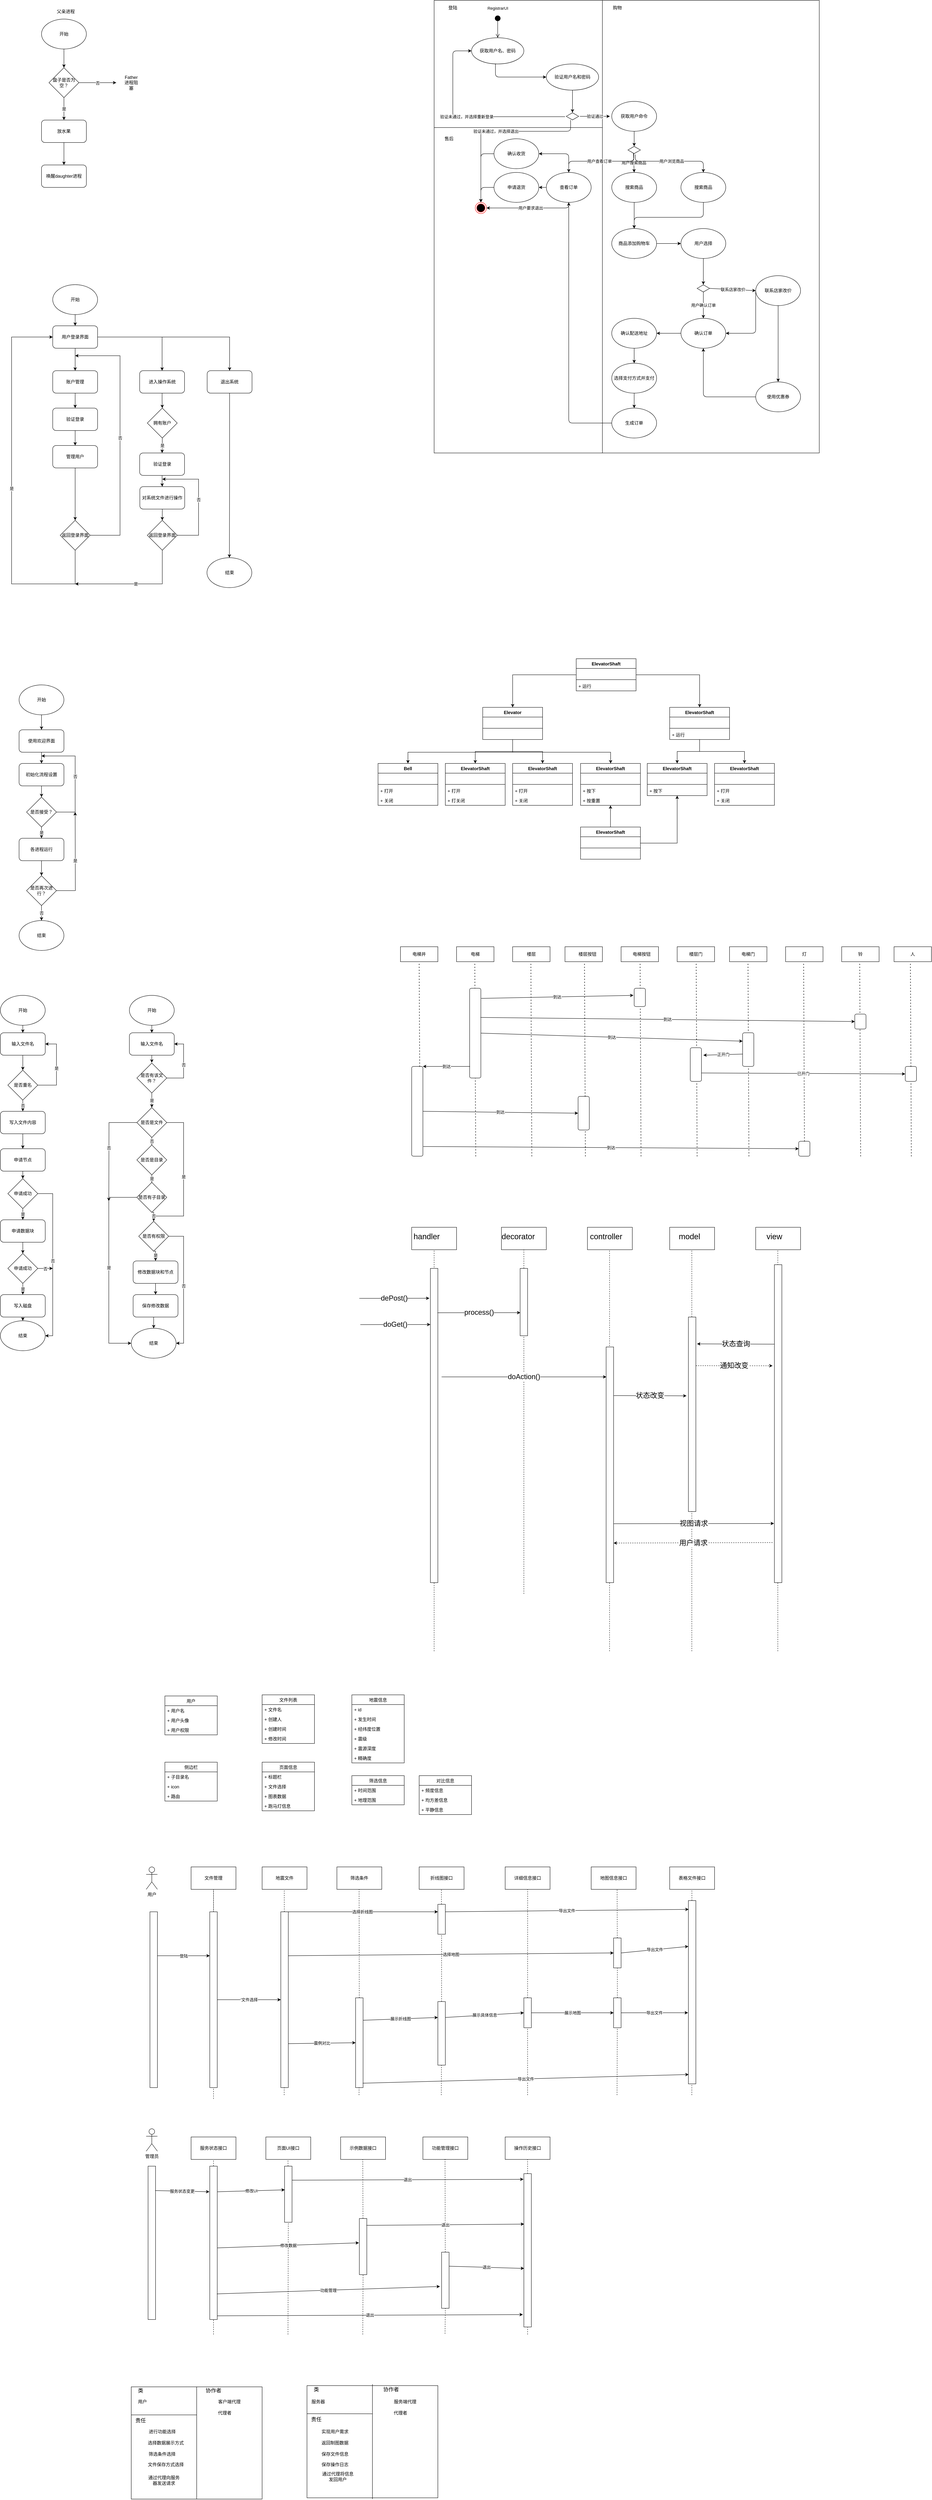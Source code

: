 <mxfile version="13.10.0" type="github">
  <diagram name="Page-1" id="e7e014a7-5840-1c2e-5031-d8a46d1fe8dd">
    <mxGraphModel dx="2304" dy="1358" grid="1" gridSize="10" guides="1" tooltips="1" connect="1" arrows="1" fold="1" page="1" pageScale="1" pageWidth="1169" pageHeight="826" background="#ffffff" math="0" shadow="0">
      <root>
        <mxCell id="0" />
        <mxCell id="1" parent="0" />
        <mxCell id="vi-ls9k5dTgZ9myBlmIM-46" value="" style="endArrow=none;dashed=1;html=1;entryX=0.5;entryY=1;entryDx=0;entryDy=0;fontStyle=1" parent="1" target="vi-ls9k5dTgZ9myBlmIM-36" edge="1">
          <mxGeometry width="50" height="50" relative="1" as="geometry">
            <mxPoint x="-540" y="5620" as="sourcePoint" />
            <mxPoint x="-370" y="5190" as="targetPoint" />
          </mxGeometry>
        </mxCell>
        <mxCell id="N0Qz3LaowdVhNc13xwjL-17" value="" style="endArrow=none;dashed=1;html=1;entryX=0.5;entryY=1;entryDx=0;entryDy=0;" parent="1" edge="1">
          <mxGeometry width="50" height="50" relative="1" as="geometry">
            <mxPoint x="290" y="4270" as="sourcePoint" />
            <mxPoint x="290" y="3350" as="targetPoint" />
          </mxGeometry>
        </mxCell>
        <mxCell id="N0Qz3LaowdVhNc13xwjL-18" value="" style="endArrow=none;dashed=1;html=1;entryX=0.5;entryY=1;entryDx=0;entryDy=0;" parent="1" edge="1">
          <mxGeometry width="50" height="50" relative="1" as="geometry">
            <mxPoint x="519.17" y="4423.333" as="sourcePoint" />
            <mxPoint x="519.17" y="3350" as="targetPoint" />
          </mxGeometry>
        </mxCell>
        <mxCell id="N0Qz3LaowdVhNc13xwjL-19" value="" style="endArrow=none;dashed=1;html=1;entryX=0.5;entryY=1;entryDx=0;entryDy=0;" parent="1" edge="1">
          <mxGeometry width="50" height="50" relative="1" as="geometry">
            <mxPoint x="739.17" y="4423.333" as="sourcePoint" />
            <mxPoint x="739.17" y="3350" as="targetPoint" />
          </mxGeometry>
        </mxCell>
        <mxCell id="N0Qz3LaowdVhNc13xwjL-20" value="" style="endArrow=none;dashed=1;html=1;entryX=0.5;entryY=1;entryDx=0;entryDy=0;" parent="1" edge="1">
          <mxGeometry width="50" height="50" relative="1" as="geometry">
            <mxPoint x="969.17" y="4423.333" as="sourcePoint" />
            <mxPoint x="969.17" y="3350" as="targetPoint" />
          </mxGeometry>
        </mxCell>
        <mxCell id="N0Qz3LaowdVhNc13xwjL-16" value="" style="endArrow=none;dashed=1;html=1;entryX=0.5;entryY=1;entryDx=0;entryDy=0;" parent="1" target="N0Qz3LaowdVhNc13xwjL-1" edge="1">
          <mxGeometry width="50" height="50" relative="1" as="geometry">
            <mxPoint x="50" y="4423.333" as="sourcePoint" />
            <mxPoint x="-60" y="3540" as="targetPoint" />
          </mxGeometry>
        </mxCell>
        <mxCell id="E5uMsi-fBIesrhfRpivS-108" value="" style="endArrow=none;dashed=1;html=1;dashPattern=1 3;strokeWidth=2;entryX=0.5;entryY=1;entryDx=0;entryDy=0;exitX=0.75;exitY=1;exitDx=0;exitDy=0;fontStyle=0" parent="1" edge="1">
          <mxGeometry width="50" height="50" relative="1" as="geometry">
            <mxPoint x="603.34" y="3100" as="sourcePoint" />
            <mxPoint x="600.84" y="2580" as="targetPoint" />
          </mxGeometry>
        </mxCell>
        <mxCell id="E5uMsi-fBIesrhfRpivS-109" value="" style="endArrow=none;dashed=1;html=1;dashPattern=1 3;strokeWidth=2;entryX=0.5;entryY=1;entryDx=0;entryDy=0;exitX=0.75;exitY=1;exitDx=0;exitDy=0;" parent="1" edge="1">
          <mxGeometry width="50" height="50" relative="1" as="geometry">
            <mxPoint x="454.59" y="3100" as="sourcePoint" />
            <mxPoint x="452.09" y="2580" as="targetPoint" />
          </mxGeometry>
        </mxCell>
        <mxCell id="E5uMsi-fBIesrhfRpivS-110" value="" style="endArrow=none;dashed=1;html=1;dashPattern=1 3;strokeWidth=2;entryX=0.5;entryY=1;entryDx=0;entryDy=0;exitX=0.75;exitY=1;exitDx=0;exitDy=0;fontStyle=0" parent="1" edge="1">
          <mxGeometry width="50" height="50" relative="1" as="geometry">
            <mxPoint x="753.34" y="3100" as="sourcePoint" />
            <mxPoint x="750.84" y="2580" as="targetPoint" />
          </mxGeometry>
        </mxCell>
        <mxCell id="E5uMsi-fBIesrhfRpivS-111" value="" style="endArrow=none;dashed=1;html=1;dashPattern=1 3;strokeWidth=2;entryX=0.5;entryY=1;entryDx=0;entryDy=0;exitX=0.75;exitY=1;exitDx=0;exitDy=0;fontStyle=0" parent="1" edge="1">
          <mxGeometry width="50" height="50" relative="1" as="geometry">
            <mxPoint x="1040.63" y="3100" as="sourcePoint" />
            <mxPoint x="1038.13" y="2580" as="targetPoint" />
          </mxGeometry>
        </mxCell>
        <mxCell id="E5uMsi-fBIesrhfRpivS-112" value="" style="endArrow=none;dashed=1;html=1;dashPattern=1 3;strokeWidth=2;entryX=0.5;entryY=1;entryDx=0;entryDy=0;exitX=0.75;exitY=1;exitDx=0;exitDy=0;" parent="1" edge="1">
          <mxGeometry width="50" height="50" relative="1" as="geometry">
            <mxPoint x="891.88" y="3100" as="sourcePoint" />
            <mxPoint x="889.38" y="2580" as="targetPoint" />
          </mxGeometry>
        </mxCell>
        <mxCell id="E5uMsi-fBIesrhfRpivS-113" value="" style="endArrow=none;dashed=1;html=1;dashPattern=1 3;strokeWidth=2;entryX=0.5;entryY=1;entryDx=0;entryDy=0;exitX=0.75;exitY=1;exitDx=0;exitDy=0;fontStyle=0" parent="1" edge="1">
          <mxGeometry width="50" height="50" relative="1" as="geometry">
            <mxPoint x="1190.63" y="3100" as="sourcePoint" />
            <mxPoint x="1188.13" y="2580" as="targetPoint" />
          </mxGeometry>
        </mxCell>
        <mxCell id="E5uMsi-fBIesrhfRpivS-114" value="" style="endArrow=none;dashed=1;html=1;dashPattern=1 3;strokeWidth=2;entryX=0.5;entryY=1;entryDx=0;entryDy=0;exitX=0.75;exitY=1;exitDx=0;exitDy=0;fontStyle=0" parent="1" edge="1">
          <mxGeometry width="50" height="50" relative="1" as="geometry">
            <mxPoint x="1326.25" y="3100" as="sourcePoint" />
            <mxPoint x="1323.75" y="2580" as="targetPoint" />
          </mxGeometry>
        </mxCell>
        <mxCell id="E5uMsi-fBIesrhfRpivS-106" value="" style="endArrow=none;dashed=1;html=1;dashPattern=1 3;strokeWidth=2;entryX=0.5;entryY=1;entryDx=0;entryDy=0;exitX=0.75;exitY=1;exitDx=0;exitDy=0;fontStyle=0" parent="1" edge="1">
          <mxGeometry width="50" height="50" relative="1" as="geometry">
            <mxPoint x="161.25" y="3100" as="sourcePoint" />
            <mxPoint x="158.75" y="2580" as="targetPoint" />
          </mxGeometry>
        </mxCell>
        <mxCell id="E5uMsi-fBIesrhfRpivS-105" value="" style="endArrow=none;dashed=1;html=1;dashPattern=1 3;strokeWidth=2;entryX=0.5;entryY=1;entryDx=0;entryDy=0;exitX=0.75;exitY=1;exitDx=0;exitDy=0;" parent="1" source="E5uMsi-fBIesrhfRpivS-94" target="E5uMsi-fBIesrhfRpivS-63" edge="1">
          <mxGeometry width="50" height="50" relative="1" as="geometry">
            <mxPoint x="5" y="3100" as="sourcePoint" />
            <mxPoint x="-40" y="2760" as="targetPoint" />
          </mxGeometry>
        </mxCell>
        <mxCell id="E5uMsi-fBIesrhfRpivS-3" value="" style="rounded=0;whiteSpace=wrap;html=1;fontStyle=1" parent="1" vertex="1">
          <mxGeometry x="50" y="350" width="450" height="870" as="geometry" />
        </mxCell>
        <mxCell id="E5uMsi-fBIesrhfRpivS-2" value="" style="rounded=0;whiteSpace=wrap;html=1;fontStyle=1" parent="1" vertex="1">
          <mxGeometry x="500" y="10" width="580" height="1210" as="geometry" />
        </mxCell>
        <mxCell id="E5uMsi-fBIesrhfRpivS-1" value="" style="rounded=0;whiteSpace=wrap;html=1;fontStyle=1" parent="1" vertex="1">
          <mxGeometry x="50" y="10" width="450" height="340" as="geometry" />
        </mxCell>
        <mxCell id="HGyzchCO2jw8irIRbuGs-41" value="RegistrarUI" style="html=1;verticalAlign=bottom;startArrow=circle;startFill=1;endArrow=open;startSize=6;endSize=8;entryX=0.5;entryY=0;entryDx=0;entryDy=0;" parent="1" target="HGyzchCO2jw8irIRbuGs-42" edge="1">
          <mxGeometry x="-1" y="-10" width="80" relative="1" as="geometry">
            <mxPoint x="220" y="50" as="sourcePoint" />
            <mxPoint x="220" y="130" as="targetPoint" />
            <mxPoint x="10" y="-10" as="offset" />
          </mxGeometry>
        </mxCell>
        <mxCell id="HGyzchCO2jw8irIRbuGs-42" value="获取用户名、密码" style="ellipse;whiteSpace=wrap;html=1;" parent="1" vertex="1">
          <mxGeometry x="150" y="110" width="140" height="70" as="geometry" />
        </mxCell>
        <mxCell id="HGyzchCO2jw8irIRbuGs-48" value="验证用户名和密码" style="ellipse;whiteSpace=wrap;html=1;" parent="1" vertex="1">
          <mxGeometry x="350" y="180" width="140" height="70" as="geometry" />
        </mxCell>
        <mxCell id="HGyzchCO2jw8irIRbuGs-49" value="" style="endArrow=classic;html=1;exitX=0.457;exitY=0.986;exitDx=0;exitDy=0;exitPerimeter=0;entryX=0;entryY=0.5;entryDx=0;entryDy=0;" parent="1" source="HGyzchCO2jw8irIRbuGs-42" target="HGyzchCO2jw8irIRbuGs-48" edge="1">
          <mxGeometry width="50" height="50" relative="1" as="geometry">
            <mxPoint x="240" y="250" as="sourcePoint" />
            <mxPoint x="290" y="200" as="targetPoint" />
            <Array as="points">
              <mxPoint x="214" y="215" />
            </Array>
          </mxGeometry>
        </mxCell>
        <mxCell id="HGyzchCO2jw8irIRbuGs-50" value="" style="html=1;whiteSpace=wrap;aspect=fixed;shape=isoRectangle;" parent="1" vertex="1">
          <mxGeometry x="403.33" y="310" width="33.33" height="20" as="geometry" />
        </mxCell>
        <mxCell id="HGyzchCO2jw8irIRbuGs-51" value="" style="endArrow=classic;html=1;exitX=0.5;exitY=1;exitDx=0;exitDy=0;entryX=0.5;entryY=0;entryDx=0;entryDy=0;entryPerimeter=0;" parent="1" source="HGyzchCO2jw8irIRbuGs-48" target="HGyzchCO2jw8irIRbuGs-50" edge="1">
          <mxGeometry width="50" height="50" relative="1" as="geometry">
            <mxPoint x="350" y="340" as="sourcePoint" />
            <mxPoint x="400" y="290" as="targetPoint" />
          </mxGeometry>
        </mxCell>
        <mxCell id="HGyzchCO2jw8irIRbuGs-52" value="验证未通过，并选择重新登录" style="endArrow=classic;html=1;entryX=0;entryY=0.5;entryDx=0;entryDy=0;" parent="1" target="HGyzchCO2jw8irIRbuGs-42" edge="1">
          <mxGeometry width="50" height="50" relative="1" as="geometry">
            <mxPoint x="400" y="321" as="sourcePoint" />
            <mxPoint x="300" y="300" as="targetPoint" />
            <Array as="points">
              <mxPoint x="100" y="321" />
              <mxPoint x="100" y="145" />
            </Array>
          </mxGeometry>
        </mxCell>
        <mxCell id="HGyzchCO2jw8irIRbuGs-53" value="" style="ellipse;html=1;shape=endState;fillColor=#000000;strokeColor=#ff0000;" parent="1" vertex="1">
          <mxGeometry x="160" y="550" width="30" height="30" as="geometry" />
        </mxCell>
        <mxCell id="HGyzchCO2jw8irIRbuGs-55" value="验证未通过，并选择退出" style="endArrow=classic;html=1;entryX=0.5;entryY=0;entryDx=0;entryDy=0;" parent="1" target="HGyzchCO2jw8irIRbuGs-53" edge="1">
          <mxGeometry width="50" height="50" relative="1" as="geometry">
            <mxPoint x="415" y="330" as="sourcePoint" />
            <mxPoint x="150" y="450" as="targetPoint" />
            <Array as="points">
              <mxPoint x="415" y="360" />
              <mxPoint x="175" y="360" />
            </Array>
          </mxGeometry>
        </mxCell>
        <mxCell id="HGyzchCO2jw8irIRbuGs-56" value="验证通过" style="endArrow=classic;html=1;" parent="1" edge="1">
          <mxGeometry width="50" height="50" relative="1" as="geometry">
            <mxPoint x="440" y="320" as="sourcePoint" />
            <mxPoint x="520" y="320" as="targetPoint" />
          </mxGeometry>
        </mxCell>
        <mxCell id="HGyzchCO2jw8irIRbuGs-57" value="获取用户命令" style="ellipse;whiteSpace=wrap;html=1;" parent="1" vertex="1">
          <mxGeometry x="525" y="280" width="120" height="80" as="geometry" />
        </mxCell>
        <mxCell id="HGyzchCO2jw8irIRbuGs-59" value="" style="endArrow=classic;html=1;exitX=0.5;exitY=1;exitDx=0;exitDy=0;" parent="1" source="HGyzchCO2jw8irIRbuGs-57" edge="1">
          <mxGeometry width="50" height="50" relative="1" as="geometry">
            <mxPoint x="580" y="450" as="sourcePoint" />
            <mxPoint x="585" y="400" as="targetPoint" />
          </mxGeometry>
        </mxCell>
        <mxCell id="HGyzchCO2jw8irIRbuGs-61" value="" style="html=1;whiteSpace=wrap;aspect=fixed;shape=isoRectangle;" parent="1" vertex="1">
          <mxGeometry x="568.34" y="400" width="33.33" height="20" as="geometry" />
        </mxCell>
        <mxCell id="HGyzchCO2jw8irIRbuGs-62" value="搜索商品" style="ellipse;whiteSpace=wrap;html=1;" parent="1" vertex="1">
          <mxGeometry x="710" y="470" width="120" height="80" as="geometry" />
        </mxCell>
        <mxCell id="HGyzchCO2jw8irIRbuGs-63" value="搜索商品" style="ellipse;whiteSpace=wrap;html=1;" parent="1" vertex="1">
          <mxGeometry x="525.01" y="470" width="120" height="80" as="geometry" />
        </mxCell>
        <mxCell id="HGyzchCO2jw8irIRbuGs-64" value="商品添加购物车" style="ellipse;whiteSpace=wrap;html=1;" parent="1" vertex="1">
          <mxGeometry x="525" y="620" width="120" height="80" as="geometry" />
        </mxCell>
        <mxCell id="HGyzchCO2jw8irIRbuGs-65" value="查看订单" style="ellipse;whiteSpace=wrap;html=1;" parent="1" vertex="1">
          <mxGeometry x="350" y="470" width="120" height="80" as="geometry" />
        </mxCell>
        <mxCell id="HGyzchCO2jw8irIRbuGs-66" value="用户要求退出" style="endArrow=classic;html=1;entryX=1;entryY=0.5;entryDx=0;entryDy=0;exitX=0.5;exitY=1;exitDx=0;exitDy=0;" parent="1" source="HGyzchCO2jw8irIRbuGs-65" target="HGyzchCO2jw8irIRbuGs-53" edge="1">
          <mxGeometry width="50" height="50" relative="1" as="geometry">
            <mxPoint x="260" y="620" as="sourcePoint" />
            <mxPoint x="310" y="570" as="targetPoint" />
            <Array as="points">
              <mxPoint x="410" y="565" />
            </Array>
          </mxGeometry>
        </mxCell>
        <mxCell id="HGyzchCO2jw8irIRbuGs-67" value="用户搜索商品" style="endArrow=classic;html=1;exitX=0.44;exitY=0.95;exitDx=0;exitDy=0;exitPerimeter=0;entryX=0.5;entryY=0;entryDx=0;entryDy=0;" parent="1" source="HGyzchCO2jw8irIRbuGs-61" target="HGyzchCO2jw8irIRbuGs-63" edge="1">
          <mxGeometry width="50" height="50" relative="1" as="geometry">
            <mxPoint x="500" y="420" as="sourcePoint" />
            <mxPoint x="583" y="430" as="targetPoint" />
          </mxGeometry>
        </mxCell>
        <mxCell id="HGyzchCO2jw8irIRbuGs-68" value="用户查看订单" style="endArrow=classic;html=1;entryX=0.5;entryY=0;entryDx=0;entryDy=0;exitX=0.47;exitY=1;exitDx=0;exitDy=0;exitPerimeter=0;" parent="1" source="HGyzchCO2jw8irIRbuGs-61" target="HGyzchCO2jw8irIRbuGs-65" edge="1">
          <mxGeometry width="50" height="50" relative="1" as="geometry">
            <mxPoint x="490" y="430" as="sourcePoint" />
            <mxPoint x="540" y="380" as="targetPoint" />
            <Array as="points">
              <mxPoint x="584" y="440" />
              <mxPoint x="410" y="440" />
            </Array>
          </mxGeometry>
        </mxCell>
        <mxCell id="HGyzchCO2jw8irIRbuGs-69" value="用户浏览商品" style="endArrow=classic;html=1;entryX=0.5;entryY=0;entryDx=0;entryDy=0;exitX=0.59;exitY=1.1;exitDx=0;exitDy=0;exitPerimeter=0;" parent="1" source="HGyzchCO2jw8irIRbuGs-61" target="HGyzchCO2jw8irIRbuGs-62" edge="1">
          <mxGeometry width="50" height="50" relative="1" as="geometry">
            <mxPoint x="580" y="420" as="sourcePoint" />
            <mxPoint x="760" y="390" as="targetPoint" />
            <Array as="points">
              <mxPoint x="588" y="440" />
              <mxPoint x="770" y="440" />
            </Array>
          </mxGeometry>
        </mxCell>
        <mxCell id="HGyzchCO2jw8irIRbuGs-70" value="" style="endArrow=classic;html=1;exitX=0.5;exitY=1;exitDx=0;exitDy=0;entryX=0.5;entryY=0;entryDx=0;entryDy=0;" parent="1" source="HGyzchCO2jw8irIRbuGs-63" target="HGyzchCO2jw8irIRbuGs-64" edge="1">
          <mxGeometry width="50" height="50" relative="1" as="geometry">
            <mxPoint x="560" y="610" as="sourcePoint" />
            <mxPoint x="610" y="560" as="targetPoint" />
          </mxGeometry>
        </mxCell>
        <mxCell id="HGyzchCO2jw8irIRbuGs-71" value="" style="endArrow=classic;html=1;exitX=0.5;exitY=1;exitDx=0;exitDy=0;entryX=0.5;entryY=0;entryDx=0;entryDy=0;" parent="1" source="HGyzchCO2jw8irIRbuGs-62" target="HGyzchCO2jw8irIRbuGs-64" edge="1">
          <mxGeometry width="50" height="50" relative="1" as="geometry">
            <mxPoint x="720" y="650" as="sourcePoint" />
            <mxPoint x="770" y="600" as="targetPoint" />
            <Array as="points">
              <mxPoint x="770" y="590" />
              <mxPoint x="585" y="590" />
            </Array>
          </mxGeometry>
        </mxCell>
        <mxCell id="HGyzchCO2jw8irIRbuGs-72" value="确认订单" style="ellipse;whiteSpace=wrap;html=1;" parent="1" vertex="1">
          <mxGeometry x="710.01" y="860" width="120" height="80" as="geometry" />
        </mxCell>
        <mxCell id="HGyzchCO2jw8irIRbuGs-73" value="选择支付方式并支付" style="ellipse;whiteSpace=wrap;html=1;" parent="1" vertex="1">
          <mxGeometry x="525.01" y="980" width="120" height="80" as="geometry" />
        </mxCell>
        <mxCell id="HGyzchCO2jw8irIRbuGs-74" value="生成订单" style="ellipse;whiteSpace=wrap;html=1;" parent="1" vertex="1">
          <mxGeometry x="525.01" y="1100" width="120" height="80" as="geometry" />
        </mxCell>
        <mxCell id="HGyzchCO2jw8irIRbuGs-75" value="" style="endArrow=classic;html=1;exitX=0.5;exitY=1;exitDx=0;exitDy=0;" parent="1" source="HGyzchCO2jw8irIRbuGs-81" target="HGyzchCO2jw8irIRbuGs-83" edge="1">
          <mxGeometry width="50" height="50" relative="1" as="geometry">
            <mxPoint x="390" y="720" as="sourcePoint" />
            <mxPoint x="585" y="738" as="targetPoint" />
          </mxGeometry>
        </mxCell>
        <mxCell id="HGyzchCO2jw8irIRbuGs-76" value="" style="endArrow=classic;html=1;exitX=0;exitY=0.5;exitDx=0;exitDy=0;entryX=1;entryY=0.5;entryDx=0;entryDy=0;" parent="1" source="HGyzchCO2jw8irIRbuGs-72" target="HGyzchCO2jw8irIRbuGs-79" edge="1">
          <mxGeometry width="50" height="50" relative="1" as="geometry">
            <mxPoint x="595" y="710" as="sourcePoint" />
            <mxPoint x="620" y="890" as="targetPoint" />
          </mxGeometry>
        </mxCell>
        <mxCell id="HGyzchCO2jw8irIRbuGs-77" value="" style="endArrow=classic;html=1;exitX=0.5;exitY=1;exitDx=0;exitDy=0;entryX=0.5;entryY=0;entryDx=0;entryDy=0;" parent="1" source="HGyzchCO2jw8irIRbuGs-73" target="HGyzchCO2jw8irIRbuGs-74" edge="1">
          <mxGeometry width="50" height="50" relative="1" as="geometry">
            <mxPoint x="905" y="1100" as="sourcePoint" />
            <mxPoint x="905.01" y="1130" as="targetPoint" />
          </mxGeometry>
        </mxCell>
        <mxCell id="HGyzchCO2jw8irIRbuGs-78" value="" style="endArrow=classic;html=1;exitX=0;exitY=0.5;exitDx=0;exitDy=0;entryX=0.5;entryY=1;entryDx=0;entryDy=0;" parent="1" source="HGyzchCO2jw8irIRbuGs-74" target="HGyzchCO2jw8irIRbuGs-65" edge="1">
          <mxGeometry width="50" height="50" relative="1" as="geometry">
            <mxPoint x="390" y="740" as="sourcePoint" />
            <mxPoint x="440" y="690" as="targetPoint" />
            <Array as="points">
              <mxPoint x="410" y="1140" />
              <mxPoint x="410" y="770" />
              <mxPoint x="410" y="670" />
            </Array>
          </mxGeometry>
        </mxCell>
        <mxCell id="HGyzchCO2jw8irIRbuGs-79" value="确认配送地址" style="ellipse;whiteSpace=wrap;html=1;" parent="1" vertex="1">
          <mxGeometry x="525.01" y="860" width="120" height="80" as="geometry" />
        </mxCell>
        <mxCell id="HGyzchCO2jw8irIRbuGs-80" value="" style="endArrow=classic;html=1;entryX=0.5;entryY=0;entryDx=0;entryDy=0;exitX=0.5;exitY=1;exitDx=0;exitDy=0;" parent="1" source="HGyzchCO2jw8irIRbuGs-79" target="HGyzchCO2jw8irIRbuGs-73" edge="1">
          <mxGeometry width="50" height="50" relative="1" as="geometry">
            <mxPoint x="485.01" y="870" as="sourcePoint" />
            <mxPoint x="535.01" y="820" as="targetPoint" />
          </mxGeometry>
        </mxCell>
        <mxCell id="HGyzchCO2jw8irIRbuGs-81" value="用户选择" style="ellipse;whiteSpace=wrap;html=1;" parent="1" vertex="1">
          <mxGeometry x="710" y="620" width="120" height="80" as="geometry" />
        </mxCell>
        <mxCell id="HGyzchCO2jw8irIRbuGs-83" value="" style="html=1;whiteSpace=wrap;aspect=fixed;shape=isoRectangle;" parent="1" vertex="1">
          <mxGeometry x="753.34" y="770" width="33.33" height="20" as="geometry" />
        </mxCell>
        <mxCell id="HGyzchCO2jw8irIRbuGs-84" value="" style="endArrow=classic;html=1;exitX=1;exitY=0.5;exitDx=0;exitDy=0;entryX=0;entryY=0.5;entryDx=0;entryDy=0;" parent="1" source="HGyzchCO2jw8irIRbuGs-64" target="HGyzchCO2jw8irIRbuGs-81" edge="1">
          <mxGeometry width="50" height="50" relative="1" as="geometry">
            <mxPoint x="535" y="790" as="sourcePoint" />
            <mxPoint x="500" y="790" as="targetPoint" />
          </mxGeometry>
        </mxCell>
        <mxCell id="HGyzchCO2jw8irIRbuGs-85" value="用户确认订单" style="endArrow=classic;html=1;entryX=0.5;entryY=0;entryDx=0;entryDy=0;" parent="1" source="HGyzchCO2jw8irIRbuGs-83" target="HGyzchCO2jw8irIRbuGs-72" edge="1">
          <mxGeometry width="50" height="50" relative="1" as="geometry">
            <mxPoint x="545" y="800" as="sourcePoint" />
            <mxPoint x="510" y="800" as="targetPoint" />
          </mxGeometry>
        </mxCell>
        <mxCell id="HGyzchCO2jw8irIRbuGs-86" value="联系店家改价" style="ellipse;whiteSpace=wrap;html=1;" parent="1" vertex="1">
          <mxGeometry x="910" y="746" width="120" height="80" as="geometry" />
        </mxCell>
        <mxCell id="HGyzchCO2jw8irIRbuGs-87" value="联系店家改价" style="endArrow=classic;html=1;entryX=0;entryY=0.5;entryDx=0;entryDy=0;exitX=1.014;exitY=0.5;exitDx=0;exitDy=0;exitPerimeter=0;" parent="1" source="HGyzchCO2jw8irIRbuGs-83" target="HGyzchCO2jw8irIRbuGs-86" edge="1">
          <mxGeometry width="50" height="50" relative="1" as="geometry">
            <mxPoint x="770" y="791" as="sourcePoint" />
            <mxPoint x="810" y="820" as="targetPoint" />
          </mxGeometry>
        </mxCell>
        <mxCell id="HGyzchCO2jw8irIRbuGs-88" value="" style="endArrow=classic;html=1;exitX=0;exitY=0.5;exitDx=0;exitDy=0;entryX=1;entryY=0.5;entryDx=0;entryDy=0;" parent="1" source="HGyzchCO2jw8irIRbuGs-86" target="HGyzchCO2jw8irIRbuGs-72" edge="1">
          <mxGeometry width="50" height="50" relative="1" as="geometry">
            <mxPoint x="530" y="940" as="sourcePoint" />
            <mxPoint x="580" y="890" as="targetPoint" />
            <Array as="points">
              <mxPoint x="910" y="900" />
            </Array>
          </mxGeometry>
        </mxCell>
        <mxCell id="HGyzchCO2jw8irIRbuGs-89" value="使用优惠券" style="ellipse;whiteSpace=wrap;html=1;" parent="1" vertex="1">
          <mxGeometry x="910" y="1030" width="120" height="80" as="geometry" />
        </mxCell>
        <mxCell id="HGyzchCO2jw8irIRbuGs-91" value="" style="endArrow=classic;html=1;exitX=0.5;exitY=1;exitDx=0;exitDy=0;entryX=0.5;entryY=0;entryDx=0;entryDy=0;" parent="1" source="HGyzchCO2jw8irIRbuGs-86" target="HGyzchCO2jw8irIRbuGs-89" edge="1">
          <mxGeometry width="50" height="50" relative="1" as="geometry">
            <mxPoint x="790" y="1030" as="sourcePoint" />
            <mxPoint x="840" y="980" as="targetPoint" />
            <Array as="points" />
          </mxGeometry>
        </mxCell>
        <mxCell id="HGyzchCO2jw8irIRbuGs-92" value="" style="endArrow=classic;html=1;entryX=0.5;entryY=1;entryDx=0;entryDy=0;exitX=0;exitY=0.5;exitDx=0;exitDy=0;" parent="1" source="HGyzchCO2jw8irIRbuGs-89" target="HGyzchCO2jw8irIRbuGs-72" edge="1">
          <mxGeometry width="50" height="50" relative="1" as="geometry">
            <mxPoint x="440" y="960" as="sourcePoint" />
            <mxPoint x="490" y="910" as="targetPoint" />
            <Array as="points">
              <mxPoint x="770" y="1070" />
            </Array>
          </mxGeometry>
        </mxCell>
        <mxCell id="HGyzchCO2jw8irIRbuGs-93" value="确认收货" style="ellipse;whiteSpace=wrap;html=1;" parent="1" vertex="1">
          <mxGeometry x="210" y="380" width="120" height="80" as="geometry" />
        </mxCell>
        <mxCell id="HGyzchCO2jw8irIRbuGs-94" value="申请退货" style="ellipse;whiteSpace=wrap;html=1;" parent="1" vertex="1">
          <mxGeometry x="210" y="470" width="120" height="80" as="geometry" />
        </mxCell>
        <mxCell id="HGyzchCO2jw8irIRbuGs-95" value="" style="endArrow=classic;html=1;entryX=1;entryY=0.5;entryDx=0;entryDy=0;exitX=0;exitY=0.5;exitDx=0;exitDy=0;" parent="1" source="HGyzchCO2jw8irIRbuGs-65" target="HGyzchCO2jw8irIRbuGs-94" edge="1">
          <mxGeometry width="50" height="50" relative="1" as="geometry">
            <mxPoint x="340" y="540" as="sourcePoint" />
            <mxPoint x="390" y="490" as="targetPoint" />
          </mxGeometry>
        </mxCell>
        <mxCell id="HGyzchCO2jw8irIRbuGs-96" value="" style="endArrow=classic;html=1;entryX=1;entryY=0.5;entryDx=0;entryDy=0;" parent="1" target="HGyzchCO2jw8irIRbuGs-93" edge="1">
          <mxGeometry width="50" height="50" relative="1" as="geometry">
            <mxPoint x="410" y="470" as="sourcePoint" />
            <mxPoint x="430" y="400" as="targetPoint" />
            <Array as="points">
              <mxPoint x="410" y="420" />
            </Array>
          </mxGeometry>
        </mxCell>
        <mxCell id="HGyzchCO2jw8irIRbuGs-97" value="" style="endArrow=classic;html=1;entryX=0.5;entryY=0;entryDx=0;entryDy=0;exitX=0;exitY=0.5;exitDx=0;exitDy=0;" parent="1" source="HGyzchCO2jw8irIRbuGs-94" target="HGyzchCO2jw8irIRbuGs-53" edge="1">
          <mxGeometry width="50" height="50" relative="1" as="geometry">
            <mxPoint x="80" y="510" as="sourcePoint" />
            <mxPoint x="130" y="460" as="targetPoint" />
            <Array as="points">
              <mxPoint x="175" y="510" />
            </Array>
          </mxGeometry>
        </mxCell>
        <mxCell id="HGyzchCO2jw8irIRbuGs-98" value="" style="endArrow=classic;html=1;entryX=0.5;entryY=0;entryDx=0;entryDy=0;exitX=0;exitY=0.5;exitDx=0;exitDy=0;" parent="1" source="HGyzchCO2jw8irIRbuGs-93" target="HGyzchCO2jw8irIRbuGs-53" edge="1">
          <mxGeometry width="50" height="50" relative="1" as="geometry">
            <mxPoint x="90" y="530" as="sourcePoint" />
            <mxPoint x="140" y="480" as="targetPoint" />
            <Array as="points">
              <mxPoint x="175" y="420" />
            </Array>
          </mxGeometry>
        </mxCell>
        <mxCell id="E5uMsi-fBIesrhfRpivS-4" value="登陆" style="text;html=1;strokeColor=none;fillColor=none;align=center;verticalAlign=middle;whiteSpace=wrap;rounded=0;" parent="1" vertex="1">
          <mxGeometry x="80" y="20" width="40" height="20" as="geometry" />
        </mxCell>
        <mxCell id="E5uMsi-fBIesrhfRpivS-5" value="购物" style="text;html=1;strokeColor=none;fillColor=none;align=center;verticalAlign=middle;whiteSpace=wrap;rounded=0;" parent="1" vertex="1">
          <mxGeometry x="520" y="20" width="40" height="20" as="geometry" />
        </mxCell>
        <mxCell id="E5uMsi-fBIesrhfRpivS-6" value="售后" style="text;html=1;strokeColor=none;fillColor=none;align=center;verticalAlign=middle;whiteSpace=wrap;rounded=0;" parent="1" vertex="1">
          <mxGeometry x="70" y="370" width="40" height="20" as="geometry" />
        </mxCell>
        <mxCell id="E5uMsi-fBIesrhfRpivS-58" style="edgeStyle=orthogonalEdgeStyle;rounded=0;orthogonalLoop=1;jettySize=auto;html=1;entryX=0.5;entryY=0;entryDx=0;entryDy=0;" parent="1" source="E5uMsi-fBIesrhfRpivS-7" target="E5uMsi-fBIesrhfRpivS-11" edge="1">
          <mxGeometry relative="1" as="geometry" />
        </mxCell>
        <mxCell id="E5uMsi-fBIesrhfRpivS-59" style="edgeStyle=orthogonalEdgeStyle;rounded=0;orthogonalLoop=1;jettySize=auto;html=1;entryX=0.5;entryY=0;entryDx=0;entryDy=0;" parent="1" source="E5uMsi-fBIesrhfRpivS-7" target="E5uMsi-fBIesrhfRpivS-15" edge="1">
          <mxGeometry relative="1" as="geometry" />
        </mxCell>
        <mxCell id="E5uMsi-fBIesrhfRpivS-7" value="ElevatorShaft" style="swimlane;fontStyle=1;align=center;verticalAlign=top;childLayout=stackLayout;horizontal=1;startSize=26;horizontalStack=0;resizeParent=1;resizeParentMax=0;resizeLast=0;collapsible=1;marginBottom=0;" parent="1" vertex="1">
          <mxGeometry x="430" y="1770" width="160" height="86" as="geometry" />
        </mxCell>
        <mxCell id="E5uMsi-fBIesrhfRpivS-8" value=" " style="text;strokeColor=none;fillColor=none;align=left;verticalAlign=top;spacingLeft=4;spacingRight=4;overflow=hidden;rotatable=0;points=[[0,0.5],[1,0.5]];portConstraint=eastwest;" parent="E5uMsi-fBIesrhfRpivS-7" vertex="1">
          <mxGeometry y="26" width="160" height="26" as="geometry" />
        </mxCell>
        <mxCell id="E5uMsi-fBIesrhfRpivS-9" value="" style="line;strokeWidth=1;fillColor=none;align=left;verticalAlign=middle;spacingTop=-1;spacingLeft=3;spacingRight=3;rotatable=0;labelPosition=right;points=[];portConstraint=eastwest;" parent="E5uMsi-fBIesrhfRpivS-7" vertex="1">
          <mxGeometry y="52" width="160" height="8" as="geometry" />
        </mxCell>
        <mxCell id="E5uMsi-fBIesrhfRpivS-10" value="+ 运行" style="text;strokeColor=none;fillColor=none;align=left;verticalAlign=top;spacingLeft=4;spacingRight=4;overflow=hidden;rotatable=0;points=[[0,0.5],[1,0.5]];portConstraint=eastwest;" parent="E5uMsi-fBIesrhfRpivS-7" vertex="1">
          <mxGeometry y="60" width="160" height="26" as="geometry" />
        </mxCell>
        <mxCell id="E5uMsi-fBIesrhfRpivS-54" style="edgeStyle=orthogonalEdgeStyle;rounded=0;orthogonalLoop=1;jettySize=auto;html=1;entryX=0.5;entryY=0;entryDx=0;entryDy=0;" parent="1" source="E5uMsi-fBIesrhfRpivS-11" target="E5uMsi-fBIesrhfRpivS-23" edge="1">
          <mxGeometry relative="1" as="geometry" />
        </mxCell>
        <mxCell id="E5uMsi-fBIesrhfRpivS-55" style="edgeStyle=orthogonalEdgeStyle;rounded=0;orthogonalLoop=1;jettySize=auto;html=1;entryX=0.5;entryY=0;entryDx=0;entryDy=0;" parent="1" source="E5uMsi-fBIesrhfRpivS-11" target="E5uMsi-fBIesrhfRpivS-27" edge="1">
          <mxGeometry relative="1" as="geometry" />
        </mxCell>
        <mxCell id="E5uMsi-fBIesrhfRpivS-56" style="edgeStyle=orthogonalEdgeStyle;rounded=0;orthogonalLoop=1;jettySize=auto;html=1;" parent="1" source="E5uMsi-fBIesrhfRpivS-11" target="E5uMsi-fBIesrhfRpivS-31" edge="1">
          <mxGeometry relative="1" as="geometry">
            <Array as="points">
              <mxPoint x="260" y="2020" />
              <mxPoint x="522" y="2020" />
            </Array>
          </mxGeometry>
        </mxCell>
        <mxCell id="E5uMsi-fBIesrhfRpivS-57" style="edgeStyle=orthogonalEdgeStyle;rounded=0;orthogonalLoop=1;jettySize=auto;html=1;entryX=0.5;entryY=0;entryDx=0;entryDy=0;" parent="1" source="E5uMsi-fBIesrhfRpivS-11" target="E5uMsi-fBIesrhfRpivS-19" edge="1">
          <mxGeometry relative="1" as="geometry">
            <Array as="points">
              <mxPoint x="260" y="2020" />
              <mxPoint x="-20" y="2020" />
            </Array>
          </mxGeometry>
        </mxCell>
        <mxCell id="E5uMsi-fBIesrhfRpivS-11" value="Elevator" style="swimlane;fontStyle=1;align=center;verticalAlign=top;childLayout=stackLayout;horizontal=1;startSize=26;horizontalStack=0;resizeParent=1;resizeParentMax=0;resizeLast=0;collapsible=1;marginBottom=0;" parent="1" vertex="1">
          <mxGeometry x="180" y="1900" width="160" height="86" as="geometry" />
        </mxCell>
        <mxCell id="E5uMsi-fBIesrhfRpivS-12" value=" " style="text;strokeColor=none;fillColor=none;align=left;verticalAlign=top;spacingLeft=4;spacingRight=4;overflow=hidden;rotatable=0;points=[[0,0.5],[1,0.5]];portConstraint=eastwest;" parent="E5uMsi-fBIesrhfRpivS-11" vertex="1">
          <mxGeometry y="26" width="160" height="26" as="geometry" />
        </mxCell>
        <mxCell id="E5uMsi-fBIesrhfRpivS-13" value="" style="line;strokeWidth=1;fillColor=none;align=left;verticalAlign=middle;spacingTop=-1;spacingLeft=3;spacingRight=3;rotatable=0;labelPosition=right;points=[];portConstraint=eastwest;" parent="E5uMsi-fBIesrhfRpivS-11" vertex="1">
          <mxGeometry y="52" width="160" height="8" as="geometry" />
        </mxCell>
        <mxCell id="E5uMsi-fBIesrhfRpivS-14" value=" " style="text;strokeColor=none;fillColor=none;align=left;verticalAlign=top;spacingLeft=4;spacingRight=4;overflow=hidden;rotatable=0;points=[[0,0.5],[1,0.5]];portConstraint=eastwest;" parent="E5uMsi-fBIesrhfRpivS-11" vertex="1">
          <mxGeometry y="60" width="160" height="26" as="geometry" />
        </mxCell>
        <mxCell id="E5uMsi-fBIesrhfRpivS-52" style="edgeStyle=orthogonalEdgeStyle;rounded=0;orthogonalLoop=1;jettySize=auto;html=1;entryX=0.5;entryY=0;entryDx=0;entryDy=0;" parent="1" source="E5uMsi-fBIesrhfRpivS-15" target="E5uMsi-fBIesrhfRpivS-35" edge="1">
          <mxGeometry relative="1" as="geometry" />
        </mxCell>
        <mxCell id="E5uMsi-fBIesrhfRpivS-15" value="ElevatorShaft" style="swimlane;fontStyle=1;align=center;verticalAlign=top;childLayout=stackLayout;horizontal=1;startSize=26;horizontalStack=0;resizeParent=1;resizeParentMax=0;resizeLast=0;collapsible=1;marginBottom=0;" parent="1" vertex="1">
          <mxGeometry x="680" y="1900" width="160" height="86" as="geometry" />
        </mxCell>
        <mxCell id="E5uMsi-fBIesrhfRpivS-16" value=" " style="text;strokeColor=none;fillColor=none;align=left;verticalAlign=top;spacingLeft=4;spacingRight=4;overflow=hidden;rotatable=0;points=[[0,0.5],[1,0.5]];portConstraint=eastwest;" parent="E5uMsi-fBIesrhfRpivS-15" vertex="1">
          <mxGeometry y="26" width="160" height="26" as="geometry" />
        </mxCell>
        <mxCell id="E5uMsi-fBIesrhfRpivS-17" value="" style="line;strokeWidth=1;fillColor=none;align=left;verticalAlign=middle;spacingTop=-1;spacingLeft=3;spacingRight=3;rotatable=0;labelPosition=right;points=[];portConstraint=eastwest;" parent="E5uMsi-fBIesrhfRpivS-15" vertex="1">
          <mxGeometry y="52" width="160" height="8" as="geometry" />
        </mxCell>
        <mxCell id="E5uMsi-fBIesrhfRpivS-18" value="+ 运行" style="text;strokeColor=none;fillColor=none;align=left;verticalAlign=top;spacingLeft=4;spacingRight=4;overflow=hidden;rotatable=0;points=[[0,0.5],[1,0.5]];portConstraint=eastwest;" parent="E5uMsi-fBIesrhfRpivS-15" vertex="1">
          <mxGeometry y="60" width="160" height="26" as="geometry" />
        </mxCell>
        <mxCell id="E5uMsi-fBIesrhfRpivS-19" value="Bell" style="swimlane;fontStyle=1;align=center;verticalAlign=top;childLayout=stackLayout;horizontal=1;startSize=26;horizontalStack=0;resizeParent=1;resizeParentMax=0;resizeLast=0;collapsible=1;marginBottom=0;" parent="1" vertex="1">
          <mxGeometry x="-100" y="2050" width="160" height="112" as="geometry" />
        </mxCell>
        <mxCell id="E5uMsi-fBIesrhfRpivS-20" value=" " style="text;strokeColor=none;fillColor=none;align=left;verticalAlign=top;spacingLeft=4;spacingRight=4;overflow=hidden;rotatable=0;points=[[0,0.5],[1,0.5]];portConstraint=eastwest;" parent="E5uMsi-fBIesrhfRpivS-19" vertex="1">
          <mxGeometry y="26" width="160" height="26" as="geometry" />
        </mxCell>
        <mxCell id="E5uMsi-fBIesrhfRpivS-21" value="" style="line;strokeWidth=1;fillColor=none;align=left;verticalAlign=middle;spacingTop=-1;spacingLeft=3;spacingRight=3;rotatable=0;labelPosition=right;points=[];portConstraint=eastwest;" parent="E5uMsi-fBIesrhfRpivS-19" vertex="1">
          <mxGeometry y="52" width="160" height="8" as="geometry" />
        </mxCell>
        <mxCell id="E5uMsi-fBIesrhfRpivS-22" value="+ 打开" style="text;strokeColor=none;fillColor=none;align=left;verticalAlign=top;spacingLeft=4;spacingRight=4;overflow=hidden;rotatable=0;points=[[0,0.5],[1,0.5]];portConstraint=eastwest;fontStyle=0" parent="E5uMsi-fBIesrhfRpivS-19" vertex="1">
          <mxGeometry y="60" width="160" height="26" as="geometry" />
        </mxCell>
        <mxCell id="E5uMsi-fBIesrhfRpivS-47" value="+ 关闭" style="text;strokeColor=none;fillColor=none;align=left;verticalAlign=top;spacingLeft=4;spacingRight=4;overflow=hidden;rotatable=0;points=[[0,0.5],[1,0.5]];portConstraint=eastwest;fontStyle=0" parent="E5uMsi-fBIesrhfRpivS-19" vertex="1">
          <mxGeometry y="86" width="160" height="26" as="geometry" />
        </mxCell>
        <mxCell id="E5uMsi-fBIesrhfRpivS-23" value="ElevatorShaft" style="swimlane;fontStyle=1;align=center;verticalAlign=top;childLayout=stackLayout;horizontal=1;startSize=26;horizontalStack=0;resizeParent=1;resizeParentMax=0;resizeLast=0;collapsible=1;marginBottom=0;" parent="1" vertex="1">
          <mxGeometry x="80" y="2050" width="160" height="112" as="geometry" />
        </mxCell>
        <mxCell id="E5uMsi-fBIesrhfRpivS-24" value=" " style="text;strokeColor=none;fillColor=none;align=left;verticalAlign=top;spacingLeft=4;spacingRight=4;overflow=hidden;rotatable=0;points=[[0,0.5],[1,0.5]];portConstraint=eastwest;" parent="E5uMsi-fBIesrhfRpivS-23" vertex="1">
          <mxGeometry y="26" width="160" height="26" as="geometry" />
        </mxCell>
        <mxCell id="E5uMsi-fBIesrhfRpivS-25" value="" style="line;strokeWidth=1;fillColor=none;align=left;verticalAlign=middle;spacingTop=-1;spacingLeft=3;spacingRight=3;rotatable=0;labelPosition=right;points=[];portConstraint=eastwest;" parent="E5uMsi-fBIesrhfRpivS-23" vertex="1">
          <mxGeometry y="52" width="160" height="8" as="geometry" />
        </mxCell>
        <mxCell id="E5uMsi-fBIesrhfRpivS-26" value="+ 打开&#xa;" style="text;strokeColor=none;fillColor=none;align=left;verticalAlign=top;spacingLeft=4;spacingRight=4;overflow=hidden;rotatable=0;points=[[0,0.5],[1,0.5]];portConstraint=eastwest;" parent="E5uMsi-fBIesrhfRpivS-23" vertex="1">
          <mxGeometry y="60" width="160" height="26" as="geometry" />
        </mxCell>
        <mxCell id="E5uMsi-fBIesrhfRpivS-48" value="+ 打关闭" style="text;strokeColor=none;fillColor=none;align=left;verticalAlign=top;spacingLeft=4;spacingRight=4;overflow=hidden;rotatable=0;points=[[0,0.5],[1,0.5]];portConstraint=eastwest;" parent="E5uMsi-fBIesrhfRpivS-23" vertex="1">
          <mxGeometry y="86" width="160" height="26" as="geometry" />
        </mxCell>
        <mxCell id="E5uMsi-fBIesrhfRpivS-27" value="ElevatorShaft" style="swimlane;fontStyle=1;align=center;verticalAlign=top;childLayout=stackLayout;horizontal=1;startSize=26;horizontalStack=0;resizeParent=1;resizeParentMax=0;resizeLast=0;collapsible=1;marginBottom=0;" parent="1" vertex="1">
          <mxGeometry x="260" y="2050" width="160" height="112" as="geometry" />
        </mxCell>
        <mxCell id="E5uMsi-fBIesrhfRpivS-28" value=" " style="text;strokeColor=none;fillColor=none;align=left;verticalAlign=top;spacingLeft=4;spacingRight=4;overflow=hidden;rotatable=0;points=[[0,0.5],[1,0.5]];portConstraint=eastwest;" parent="E5uMsi-fBIesrhfRpivS-27" vertex="1">
          <mxGeometry y="26" width="160" height="26" as="geometry" />
        </mxCell>
        <mxCell id="E5uMsi-fBIesrhfRpivS-29" value="" style="line;strokeWidth=1;fillColor=none;align=left;verticalAlign=middle;spacingTop=-1;spacingLeft=3;spacingRight=3;rotatable=0;labelPosition=right;points=[];portConstraint=eastwest;" parent="E5uMsi-fBIesrhfRpivS-27" vertex="1">
          <mxGeometry y="52" width="160" height="8" as="geometry" />
        </mxCell>
        <mxCell id="E5uMsi-fBIesrhfRpivS-30" value="+ 打开" style="text;strokeColor=none;fillColor=none;align=left;verticalAlign=top;spacingLeft=4;spacingRight=4;overflow=hidden;rotatable=0;points=[[0,0.5],[1,0.5]];portConstraint=eastwest;" parent="E5uMsi-fBIesrhfRpivS-27" vertex="1">
          <mxGeometry y="60" width="160" height="26" as="geometry" />
        </mxCell>
        <mxCell id="E5uMsi-fBIesrhfRpivS-49" value="+ 关闭" style="text;strokeColor=none;fillColor=none;align=left;verticalAlign=top;spacingLeft=4;spacingRight=4;overflow=hidden;rotatable=0;points=[[0,0.5],[1,0.5]];portConstraint=eastwest;" parent="E5uMsi-fBIesrhfRpivS-27" vertex="1">
          <mxGeometry y="86" width="160" height="26" as="geometry" />
        </mxCell>
        <mxCell id="E5uMsi-fBIesrhfRpivS-31" value="ElevatorShaft" style="swimlane;fontStyle=1;align=center;verticalAlign=top;childLayout=stackLayout;horizontal=1;startSize=26;horizontalStack=0;resizeParent=1;resizeParentMax=0;resizeLast=0;collapsible=1;marginBottom=0;" parent="1" vertex="1">
          <mxGeometry x="441.67" y="2050" width="160" height="112" as="geometry" />
        </mxCell>
        <mxCell id="E5uMsi-fBIesrhfRpivS-32" value=" " style="text;strokeColor=none;fillColor=none;align=left;verticalAlign=top;spacingLeft=4;spacingRight=4;overflow=hidden;rotatable=0;points=[[0,0.5],[1,0.5]];portConstraint=eastwest;" parent="E5uMsi-fBIesrhfRpivS-31" vertex="1">
          <mxGeometry y="26" width="160" height="26" as="geometry" />
        </mxCell>
        <mxCell id="E5uMsi-fBIesrhfRpivS-33" value="" style="line;strokeWidth=1;fillColor=none;align=left;verticalAlign=middle;spacingTop=-1;spacingLeft=3;spacingRight=3;rotatable=0;labelPosition=right;points=[];portConstraint=eastwest;" parent="E5uMsi-fBIesrhfRpivS-31" vertex="1">
          <mxGeometry y="52" width="160" height="8" as="geometry" />
        </mxCell>
        <mxCell id="E5uMsi-fBIesrhfRpivS-34" value="+ 按下" style="text;strokeColor=none;fillColor=none;align=left;verticalAlign=top;spacingLeft=4;spacingRight=4;overflow=hidden;rotatable=0;points=[[0,0.5],[1,0.5]];portConstraint=eastwest;" parent="E5uMsi-fBIesrhfRpivS-31" vertex="1">
          <mxGeometry y="60" width="160" height="26" as="geometry" />
        </mxCell>
        <mxCell id="E5uMsi-fBIesrhfRpivS-50" value="+ 按重置" style="text;strokeColor=none;fillColor=none;align=left;verticalAlign=top;spacingLeft=4;spacingRight=4;overflow=hidden;rotatable=0;points=[[0,0.5],[1,0.5]];portConstraint=eastwest;" parent="E5uMsi-fBIesrhfRpivS-31" vertex="1">
          <mxGeometry y="86" width="160" height="26" as="geometry" />
        </mxCell>
        <mxCell id="E5uMsi-fBIesrhfRpivS-35" value="ElevatorShaft" style="swimlane;fontStyle=1;align=center;verticalAlign=top;childLayout=stackLayout;horizontal=1;startSize=26;horizontalStack=0;resizeParent=1;resizeParentMax=0;resizeLast=0;collapsible=1;marginBottom=0;" parent="1" vertex="1">
          <mxGeometry x="620" y="2050" width="160" height="86" as="geometry" />
        </mxCell>
        <mxCell id="E5uMsi-fBIesrhfRpivS-36" value=" " style="text;strokeColor=none;fillColor=none;align=left;verticalAlign=top;spacingLeft=4;spacingRight=4;overflow=hidden;rotatable=0;points=[[0,0.5],[1,0.5]];portConstraint=eastwest;" parent="E5uMsi-fBIesrhfRpivS-35" vertex="1">
          <mxGeometry y="26" width="160" height="26" as="geometry" />
        </mxCell>
        <mxCell id="E5uMsi-fBIesrhfRpivS-37" value="" style="line;strokeWidth=1;fillColor=none;align=left;verticalAlign=middle;spacingTop=-1;spacingLeft=3;spacingRight=3;rotatable=0;labelPosition=right;points=[];portConstraint=eastwest;" parent="E5uMsi-fBIesrhfRpivS-35" vertex="1">
          <mxGeometry y="52" width="160" height="8" as="geometry" />
        </mxCell>
        <mxCell id="E5uMsi-fBIesrhfRpivS-38" value="+ 按下" style="text;strokeColor=none;fillColor=none;align=left;verticalAlign=top;spacingLeft=4;spacingRight=4;overflow=hidden;rotatable=0;points=[[0,0.5],[1,0.5]];portConstraint=eastwest;" parent="E5uMsi-fBIesrhfRpivS-35" vertex="1">
          <mxGeometry y="60" width="160" height="26" as="geometry" />
        </mxCell>
        <mxCell id="E5uMsi-fBIesrhfRpivS-39" value="ElevatorShaft" style="swimlane;fontStyle=1;align=center;verticalAlign=top;childLayout=stackLayout;horizontal=1;startSize=26;horizontalStack=0;resizeParent=1;resizeParentMax=0;resizeLast=0;collapsible=1;marginBottom=0;" parent="1" vertex="1">
          <mxGeometry x="800" y="2050" width="160" height="112" as="geometry" />
        </mxCell>
        <mxCell id="E5uMsi-fBIesrhfRpivS-40" value=" " style="text;strokeColor=none;fillColor=none;align=left;verticalAlign=top;spacingLeft=4;spacingRight=4;overflow=hidden;rotatable=0;points=[[0,0.5],[1,0.5]];portConstraint=eastwest;" parent="E5uMsi-fBIesrhfRpivS-39" vertex="1">
          <mxGeometry y="26" width="160" height="26" as="geometry" />
        </mxCell>
        <mxCell id="E5uMsi-fBIesrhfRpivS-41" value="" style="line;strokeWidth=1;fillColor=none;align=left;verticalAlign=middle;spacingTop=-1;spacingLeft=3;spacingRight=3;rotatable=0;labelPosition=right;points=[];portConstraint=eastwest;" parent="E5uMsi-fBIesrhfRpivS-39" vertex="1">
          <mxGeometry y="52" width="160" height="8" as="geometry" />
        </mxCell>
        <mxCell id="E5uMsi-fBIesrhfRpivS-42" value="+ 打开" style="text;strokeColor=none;fillColor=none;align=left;verticalAlign=top;spacingLeft=4;spacingRight=4;overflow=hidden;rotatable=0;points=[[0,0.5],[1,0.5]];portConstraint=eastwest;" parent="E5uMsi-fBIesrhfRpivS-39" vertex="1">
          <mxGeometry y="60" width="160" height="26" as="geometry" />
        </mxCell>
        <mxCell id="E5uMsi-fBIesrhfRpivS-51" value="+ 关闭" style="text;strokeColor=none;fillColor=none;align=left;verticalAlign=top;spacingLeft=4;spacingRight=4;overflow=hidden;rotatable=0;points=[[0,0.5],[1,0.5]];portConstraint=eastwest;" parent="E5uMsi-fBIesrhfRpivS-39" vertex="1">
          <mxGeometry y="86" width="160" height="26" as="geometry" />
        </mxCell>
        <mxCell id="E5uMsi-fBIesrhfRpivS-61" style="edgeStyle=orthogonalEdgeStyle;rounded=0;orthogonalLoop=1;jettySize=auto;html=1;" parent="1" source="E5uMsi-fBIesrhfRpivS-43" target="E5uMsi-fBIesrhfRpivS-31" edge="1">
          <mxGeometry relative="1" as="geometry" />
        </mxCell>
        <mxCell id="E5uMsi-fBIesrhfRpivS-62" style="edgeStyle=orthogonalEdgeStyle;rounded=0;orthogonalLoop=1;jettySize=auto;html=1;" parent="1" source="E5uMsi-fBIesrhfRpivS-43" target="E5uMsi-fBIesrhfRpivS-35" edge="1">
          <mxGeometry relative="1" as="geometry" />
        </mxCell>
        <mxCell id="E5uMsi-fBIesrhfRpivS-43" value="ElevatorShaft" style="swimlane;fontStyle=1;align=center;verticalAlign=top;childLayout=stackLayout;horizontal=1;startSize=26;horizontalStack=0;resizeParent=1;resizeParentMax=0;resizeLast=0;collapsible=1;marginBottom=0;" parent="1" vertex="1">
          <mxGeometry x="441.67" y="2220" width="160" height="86" as="geometry" />
        </mxCell>
        <mxCell id="E5uMsi-fBIesrhfRpivS-44" value=" " style="text;strokeColor=none;fillColor=none;align=left;verticalAlign=top;spacingLeft=4;spacingRight=4;overflow=hidden;rotatable=0;points=[[0,0.5],[1,0.5]];portConstraint=eastwest;" parent="E5uMsi-fBIesrhfRpivS-43" vertex="1">
          <mxGeometry y="26" width="160" height="26" as="geometry" />
        </mxCell>
        <mxCell id="E5uMsi-fBIesrhfRpivS-45" value="" style="line;strokeWidth=1;fillColor=none;align=left;verticalAlign=middle;spacingTop=-1;spacingLeft=3;spacingRight=3;rotatable=0;labelPosition=right;points=[];portConstraint=eastwest;" parent="E5uMsi-fBIesrhfRpivS-43" vertex="1">
          <mxGeometry y="52" width="160" height="8" as="geometry" />
        </mxCell>
        <mxCell id="E5uMsi-fBIesrhfRpivS-46" value=" " style="text;strokeColor=none;fillColor=none;align=left;verticalAlign=top;spacingLeft=4;spacingRight=4;overflow=hidden;rotatable=0;points=[[0,0.5],[1,0.5]];portConstraint=eastwest;" parent="E5uMsi-fBIesrhfRpivS-43" vertex="1">
          <mxGeometry y="60" width="160" height="26" as="geometry" />
        </mxCell>
        <mxCell id="E5uMsi-fBIesrhfRpivS-53" style="edgeStyle=orthogonalEdgeStyle;rounded=0;orthogonalLoop=1;jettySize=auto;html=1;entryX=0.5;entryY=0;entryDx=0;entryDy=0;exitX=0.5;exitY=1;exitDx=0;exitDy=0;exitPerimeter=0;" parent="1" source="E5uMsi-fBIesrhfRpivS-18" target="E5uMsi-fBIesrhfRpivS-39" edge="1">
          <mxGeometry relative="1" as="geometry" />
        </mxCell>
        <mxCell id="E5uMsi-fBIesrhfRpivS-63" value="" style="rounded=0;whiteSpace=wrap;html=1;" parent="1" vertex="1">
          <mxGeometry x="-40" y="2540" width="100" height="40" as="geometry" />
        </mxCell>
        <mxCell id="E5uMsi-fBIesrhfRpivS-64" value="电梯井" style="text;html=1;strokeColor=none;fillColor=none;align=center;verticalAlign=middle;whiteSpace=wrap;rounded=0;" parent="1" vertex="1">
          <mxGeometry x="-10" y="2550" width="40" height="20" as="geometry" />
        </mxCell>
        <mxCell id="E5uMsi-fBIesrhfRpivS-65" value="" style="rounded=0;whiteSpace=wrap;html=1;" parent="1" vertex="1">
          <mxGeometry x="110" y="2540" width="100" height="40" as="geometry" />
        </mxCell>
        <mxCell id="E5uMsi-fBIesrhfRpivS-66" value="电梯" style="text;html=1;strokeColor=none;fillColor=none;align=center;verticalAlign=middle;whiteSpace=wrap;rounded=0;" parent="1" vertex="1">
          <mxGeometry x="140" y="2550" width="40" height="20" as="geometry" />
        </mxCell>
        <mxCell id="E5uMsi-fBIesrhfRpivS-67" value="" style="rounded=0;whiteSpace=wrap;html=1;" parent="1" vertex="1">
          <mxGeometry x="260" y="2540" width="100" height="40" as="geometry" />
        </mxCell>
        <mxCell id="E5uMsi-fBIesrhfRpivS-68" value="楼层" style="text;html=1;strokeColor=none;fillColor=none;align=center;verticalAlign=middle;whiteSpace=wrap;rounded=0;" parent="1" vertex="1">
          <mxGeometry x="290" y="2550" width="40" height="20" as="geometry" />
        </mxCell>
        <mxCell id="E5uMsi-fBIesrhfRpivS-71" value="" style="rounded=0;whiteSpace=wrap;html=1;" parent="1" vertex="1">
          <mxGeometry x="400" y="2540" width="100" height="40" as="geometry" />
        </mxCell>
        <mxCell id="E5uMsi-fBIesrhfRpivS-72" value="楼层按钮" style="text;html=1;strokeColor=none;fillColor=none;align=center;verticalAlign=middle;whiteSpace=wrap;rounded=0;" parent="1" vertex="1">
          <mxGeometry x="430" y="2550" width="60" height="20" as="geometry" />
        </mxCell>
        <mxCell id="E5uMsi-fBIesrhfRpivS-73" value="" style="rounded=0;whiteSpace=wrap;html=1;" parent="1" vertex="1">
          <mxGeometry x="550" y="2540" width="100" height="40" as="geometry" />
        </mxCell>
        <mxCell id="E5uMsi-fBIesrhfRpivS-74" value="电梯按钮" style="text;html=1;strokeColor=none;fillColor=none;align=center;verticalAlign=middle;whiteSpace=wrap;rounded=0;" parent="1" vertex="1">
          <mxGeometry x="580" y="2550" width="50" height="20" as="geometry" />
        </mxCell>
        <mxCell id="E5uMsi-fBIesrhfRpivS-75" value="" style="rounded=0;whiteSpace=wrap;html=1;" parent="1" vertex="1">
          <mxGeometry x="700" y="2540" width="100" height="40" as="geometry" />
        </mxCell>
        <mxCell id="E5uMsi-fBIesrhfRpivS-76" value="楼层门" style="text;html=1;strokeColor=none;fillColor=none;align=center;verticalAlign=middle;whiteSpace=wrap;rounded=0;" parent="1" vertex="1">
          <mxGeometry x="730" y="2550" width="40" height="20" as="geometry" />
        </mxCell>
        <mxCell id="E5uMsi-fBIesrhfRpivS-77" value="" style="rounded=0;whiteSpace=wrap;html=1;" parent="1" vertex="1">
          <mxGeometry x="840" y="2540" width="100" height="40" as="geometry" />
        </mxCell>
        <mxCell id="E5uMsi-fBIesrhfRpivS-78" value="电梯门" style="text;html=1;strokeColor=none;fillColor=none;align=center;verticalAlign=middle;whiteSpace=wrap;rounded=0;" parent="1" vertex="1">
          <mxGeometry x="870" y="2550" width="40" height="20" as="geometry" />
        </mxCell>
        <mxCell id="E5uMsi-fBIesrhfRpivS-79" value="" style="rounded=0;whiteSpace=wrap;html=1;" parent="1" vertex="1">
          <mxGeometry x="990" y="2540" width="100" height="40" as="geometry" />
        </mxCell>
        <mxCell id="E5uMsi-fBIesrhfRpivS-80" value="灯" style="text;html=1;strokeColor=none;fillColor=none;align=center;verticalAlign=middle;whiteSpace=wrap;rounded=0;" parent="1" vertex="1">
          <mxGeometry x="1020" y="2550" width="40" height="20" as="geometry" />
        </mxCell>
        <mxCell id="E5uMsi-fBIesrhfRpivS-81" value="" style="rounded=0;whiteSpace=wrap;html=1;" parent="1" vertex="1">
          <mxGeometry x="1140" y="2540" width="100" height="40" as="geometry" />
        </mxCell>
        <mxCell id="E5uMsi-fBIesrhfRpivS-82" value="铃" style="text;html=1;strokeColor=none;fillColor=none;align=center;verticalAlign=middle;whiteSpace=wrap;rounded=0;" parent="1" vertex="1">
          <mxGeometry x="1170" y="2550" width="40" height="20" as="geometry" />
        </mxCell>
        <mxCell id="E5uMsi-fBIesrhfRpivS-91" value="" style="rounded=0;whiteSpace=wrap;html=1;" parent="1" vertex="1">
          <mxGeometry x="1280" y="2540" width="100" height="40" as="geometry" />
        </mxCell>
        <mxCell id="E5uMsi-fBIesrhfRpivS-92" value="人" style="text;html=1;strokeColor=none;fillColor=none;align=center;verticalAlign=middle;whiteSpace=wrap;rounded=0;" parent="1" vertex="1">
          <mxGeometry x="1310" y="2550" width="40" height="20" as="geometry" />
        </mxCell>
        <mxCell id="E5uMsi-fBIesrhfRpivS-93" value="" style="rounded=1;whiteSpace=wrap;html=1;" parent="1" vertex="1">
          <mxGeometry x="145" y="2651" width="30" height="240" as="geometry" />
        </mxCell>
        <mxCell id="E5uMsi-fBIesrhfRpivS-94" value="" style="rounded=1;whiteSpace=wrap;html=1;" parent="1" vertex="1">
          <mxGeometry x="-10" y="2860" width="30" height="240" as="geometry" />
        </mxCell>
        <mxCell id="E5uMsi-fBIesrhfRpivS-97" value="" style="rounded=1;whiteSpace=wrap;html=1;" parent="1" vertex="1">
          <mxGeometry x="585" y="2651" width="30" height="49" as="geometry" />
        </mxCell>
        <mxCell id="E5uMsi-fBIesrhfRpivS-98" value="" style="rounded=1;whiteSpace=wrap;html=1;" parent="1" vertex="1">
          <mxGeometry x="1175" y="2720" width="30" height="40" as="geometry" />
        </mxCell>
        <mxCell id="E5uMsi-fBIesrhfRpivS-99" value="" style="rounded=1;whiteSpace=wrap;html=1;" parent="1" vertex="1">
          <mxGeometry x="875" y="2770" width="30" height="90" as="geometry" />
        </mxCell>
        <mxCell id="E5uMsi-fBIesrhfRpivS-100" value="" style="rounded=1;whiteSpace=wrap;html=1;" parent="1" vertex="1">
          <mxGeometry x="735" y="2810" width="30" height="90" as="geometry" />
        </mxCell>
        <mxCell id="E5uMsi-fBIesrhfRpivS-102" value="" style="rounded=1;whiteSpace=wrap;html=1;" parent="1" vertex="1">
          <mxGeometry x="1310" y="2860" width="30" height="40" as="geometry" />
        </mxCell>
        <mxCell id="E5uMsi-fBIesrhfRpivS-103" value="" style="rounded=1;whiteSpace=wrap;html=1;" parent="1" vertex="1">
          <mxGeometry x="435" y="2940" width="30" height="90" as="geometry" />
        </mxCell>
        <mxCell id="E5uMsi-fBIesrhfRpivS-104" value="" style="rounded=1;whiteSpace=wrap;html=1;" parent="1" vertex="1">
          <mxGeometry x="1025" y="3060" width="30" height="40" as="geometry" />
        </mxCell>
        <mxCell id="E5uMsi-fBIesrhfRpivS-107" value="" style="endArrow=none;dashed=1;html=1;dashPattern=1 3;strokeWidth=2;entryX=0.5;entryY=1;entryDx=0;entryDy=0;exitX=0.75;exitY=1;exitDx=0;exitDy=0;fontStyle=0" parent="1" edge="1">
          <mxGeometry width="50" height="50" relative="1" as="geometry">
            <mxPoint x="311.25" y="3100" as="sourcePoint" />
            <mxPoint x="308.75" y="2580" as="targetPoint" />
          </mxGeometry>
        </mxCell>
        <mxCell id="E5uMsi-fBIesrhfRpivS-115" value="到达" style="endArrow=classic;html=1;entryX=1;entryY=0;entryDx=0;entryDy=0;exitX=0.033;exitY=0.871;exitDx=0;exitDy=0;exitPerimeter=0;" parent="1" source="E5uMsi-fBIesrhfRpivS-93" target="E5uMsi-fBIesrhfRpivS-94" edge="1">
          <mxGeometry width="50" height="50" relative="1" as="geometry">
            <mxPoint x="630" y="2880" as="sourcePoint" />
            <mxPoint x="680" y="2830" as="targetPoint" />
          </mxGeometry>
        </mxCell>
        <mxCell id="E5uMsi-fBIesrhfRpivS-116" value="到达" style="endArrow=classic;html=1;exitX=1;exitY=0.5;exitDx=0;exitDy=0;entryX=0;entryY=0.5;entryDx=0;entryDy=0;" parent="1" source="E5uMsi-fBIesrhfRpivS-94" target="E5uMsi-fBIesrhfRpivS-103" edge="1">
          <mxGeometry width="50" height="50" relative="1" as="geometry">
            <mxPoint x="110" y="3010" as="sourcePoint" />
            <mxPoint x="160" y="2960" as="targetPoint" />
          </mxGeometry>
        </mxCell>
        <mxCell id="E5uMsi-fBIesrhfRpivS-117" value="到达" style="endArrow=classic;html=1;exitX=1.033;exitY=0.113;exitDx=0;exitDy=0;entryX=-0.067;entryY=0.388;entryDx=0;entryDy=0;exitPerimeter=0;entryPerimeter=0;" parent="1" source="E5uMsi-fBIesrhfRpivS-93" target="E5uMsi-fBIesrhfRpivS-97" edge="1">
          <mxGeometry width="50" height="50" relative="1" as="geometry">
            <mxPoint x="30" y="2990" as="sourcePoint" />
            <mxPoint x="445" y="2995" as="targetPoint" />
          </mxGeometry>
        </mxCell>
        <mxCell id="E5uMsi-fBIesrhfRpivS-118" value="到达" style="endArrow=classic;html=1;exitX=0.967;exitY=0.325;exitDx=0;exitDy=0;entryX=0;entryY=0.5;entryDx=0;entryDy=0;exitPerimeter=0;" parent="1" source="E5uMsi-fBIesrhfRpivS-93" target="E5uMsi-fBIesrhfRpivS-98" edge="1">
          <mxGeometry width="50" height="50" relative="1" as="geometry">
            <mxPoint x="185.99" y="2688.12" as="sourcePoint" />
            <mxPoint x="592.99" y="2680.012" as="targetPoint" />
          </mxGeometry>
        </mxCell>
        <mxCell id="E5uMsi-fBIesrhfRpivS-119" value="到达" style="endArrow=classic;html=1;exitX=1;exitY=0.5;exitDx=0;exitDy=0;entryX=0;entryY=0.25;entryDx=0;entryDy=0;" parent="1" source="E5uMsi-fBIesrhfRpivS-93" target="E5uMsi-fBIesrhfRpivS-99" edge="1">
          <mxGeometry width="50" height="50" relative="1" as="geometry">
            <mxPoint x="195.99" y="2698.12" as="sourcePoint" />
            <mxPoint x="602.99" y="2690.012" as="targetPoint" />
          </mxGeometry>
        </mxCell>
        <mxCell id="E5uMsi-fBIesrhfRpivS-120" value="到达" style="endArrow=classic;html=1;exitX=1.033;exitY=0.892;exitDx=0;exitDy=0;entryX=0;entryY=0.5;entryDx=0;entryDy=0;exitPerimeter=0;" parent="1" source="E5uMsi-fBIesrhfRpivS-94" target="E5uMsi-fBIesrhfRpivS-104" edge="1">
          <mxGeometry width="50" height="50" relative="1" as="geometry">
            <mxPoint x="205.99" y="2708.12" as="sourcePoint" />
            <mxPoint x="612.99" y="2700.012" as="targetPoint" />
          </mxGeometry>
        </mxCell>
        <mxCell id="E5uMsi-fBIesrhfRpivS-121" value="正开门" style="endArrow=classic;html=1;exitX=0;exitY=0.633;exitDx=0;exitDy=0;exitPerimeter=0;" parent="1" source="E5uMsi-fBIesrhfRpivS-99" edge="1">
          <mxGeometry width="50" height="50" relative="1" as="geometry">
            <mxPoint x="630" y="2880" as="sourcePoint" />
            <mxPoint x="770" y="2830" as="targetPoint" />
          </mxGeometry>
        </mxCell>
        <mxCell id="E5uMsi-fBIesrhfRpivS-122" value="已开门" style="endArrow=classic;html=1;exitX=1;exitY=0.75;exitDx=0;exitDy=0;entryX=0;entryY=0.5;entryDx=0;entryDy=0;" parent="1" source="E5uMsi-fBIesrhfRpivS-100" target="E5uMsi-fBIesrhfRpivS-102" edge="1">
          <mxGeometry width="50" height="50" relative="1" as="geometry">
            <mxPoint x="630" y="2880" as="sourcePoint" />
            <mxPoint x="680" y="2830" as="targetPoint" />
          </mxGeometry>
        </mxCell>
        <mxCell id="N0Qz3LaowdVhNc13xwjL-1" value="" style="rounded=0;whiteSpace=wrap;html=1;" parent="1" vertex="1">
          <mxGeometry x="-10" y="3290" width="120" height="60" as="geometry" />
        </mxCell>
        <mxCell id="N0Qz3LaowdVhNc13xwjL-2" value="" style="rounded=0;whiteSpace=wrap;html=1;" parent="1" vertex="1">
          <mxGeometry x="40" y="3400" width="20" height="840" as="geometry" />
        </mxCell>
        <mxCell id="N0Qz3LaowdVhNc13xwjL-3" value="" style="rounded=0;whiteSpace=wrap;html=1;" parent="1" vertex="1">
          <mxGeometry x="230" y="3290" width="120" height="60" as="geometry" />
        </mxCell>
        <mxCell id="N0Qz3LaowdVhNc13xwjL-4" value="" style="rounded=0;whiteSpace=wrap;html=1;" parent="1" vertex="1">
          <mxGeometry x="280" y="3400" width="20" height="180" as="geometry" />
        </mxCell>
        <mxCell id="N0Qz3LaowdVhNc13xwjL-5" value="" style="rounded=0;whiteSpace=wrap;html=1;" parent="1" vertex="1">
          <mxGeometry x="460" y="3290" width="120" height="60" as="geometry" />
        </mxCell>
        <mxCell id="N0Qz3LaowdVhNc13xwjL-6" value="" style="rounded=0;whiteSpace=wrap;html=1;" parent="1" vertex="1">
          <mxGeometry x="510" y="3610" width="20" height="630" as="geometry" />
        </mxCell>
        <mxCell id="N0Qz3LaowdVhNc13xwjL-7" value="" style="rounded=0;whiteSpace=wrap;html=1;" parent="1" vertex="1">
          <mxGeometry x="680" y="3290" width="120" height="60" as="geometry" />
        </mxCell>
        <mxCell id="N0Qz3LaowdVhNc13xwjL-8" value="" style="rounded=0;whiteSpace=wrap;html=1;" parent="1" vertex="1">
          <mxGeometry x="730" y="3530" width="20" height="520" as="geometry" />
        </mxCell>
        <mxCell id="N0Qz3LaowdVhNc13xwjL-9" value="" style="rounded=0;whiteSpace=wrap;html=1;" parent="1" vertex="1">
          <mxGeometry x="910" y="3290" width="120" height="60" as="geometry" />
        </mxCell>
        <mxCell id="N0Qz3LaowdVhNc13xwjL-10" value="" style="rounded=0;whiteSpace=wrap;html=1;" parent="1" vertex="1">
          <mxGeometry x="960" y="3390" width="20" height="850" as="geometry" />
        </mxCell>
        <mxCell id="N0Qz3LaowdVhNc13xwjL-11" value="&lt;font style=&quot;font-size: 21px&quot;&gt;handler&lt;/font&gt;" style="text;html=1;strokeColor=none;fillColor=none;align=center;verticalAlign=middle;whiteSpace=wrap;rounded=0;" parent="1" vertex="1">
          <mxGeometry x="10" y="3304" width="40" height="20" as="geometry" />
        </mxCell>
        <mxCell id="N0Qz3LaowdVhNc13xwjL-12" value="&lt;font style=&quot;font-size: 21px&quot;&gt;decorator&lt;br&gt;&lt;/font&gt;" style="text;html=1;strokeColor=none;fillColor=none;align=center;verticalAlign=middle;whiteSpace=wrap;rounded=0;" parent="1" vertex="1">
          <mxGeometry x="255" y="3304" width="40" height="20" as="geometry" />
        </mxCell>
        <mxCell id="N0Qz3LaowdVhNc13xwjL-13" value="&lt;font style=&quot;font-size: 21px&quot;&gt;controller&lt;/font&gt;" style="text;html=1;strokeColor=none;fillColor=none;align=center;verticalAlign=middle;whiteSpace=wrap;rounded=0;" parent="1" vertex="1">
          <mxGeometry x="490" y="3304" width="40" height="20" as="geometry" />
        </mxCell>
        <mxCell id="N0Qz3LaowdVhNc13xwjL-14" value="&lt;font style=&quot;font-size: 21px&quot;&gt;model&lt;/font&gt;" style="text;html=1;strokeColor=none;fillColor=none;align=center;verticalAlign=middle;whiteSpace=wrap;rounded=0;" parent="1" vertex="1">
          <mxGeometry x="713.34" y="3304" width="40" height="20" as="geometry" />
        </mxCell>
        <mxCell id="N0Qz3LaowdVhNc13xwjL-15" value="&lt;span style=&quot;font-size: 21px&quot;&gt;view&lt;/span&gt;" style="text;html=1;strokeColor=none;fillColor=none;align=center;verticalAlign=middle;whiteSpace=wrap;rounded=0;" parent="1" vertex="1">
          <mxGeometry x="940" y="3304" width="40" height="20" as="geometry" />
        </mxCell>
        <mxCell id="N0Qz3LaowdVhNc13xwjL-21" value="&lt;font style=&quot;font-size: 19px&quot;&gt;dePost()&lt;/font&gt;" style="endArrow=classic;html=1;entryX=-0.133;entryY=0.095;entryDx=0;entryDy=0;entryPerimeter=0;" parent="1" target="N0Qz3LaowdVhNc13xwjL-2" edge="1">
          <mxGeometry width="50" height="50" relative="1" as="geometry">
            <mxPoint x="-150" y="3480" as="sourcePoint" />
            <mxPoint x="-100" y="3430" as="targetPoint" />
          </mxGeometry>
        </mxCell>
        <mxCell id="N0Qz3LaowdVhNc13xwjL-22" value="&lt;font style=&quot;font-size: 19px&quot;&gt;process()&lt;/font&gt;" style="endArrow=classic;html=1;entryX=0.033;entryY=0.657;entryDx=0;entryDy=0;entryPerimeter=0;exitX=0.95;exitY=0.141;exitDx=0;exitDy=0;exitPerimeter=0;" parent="1" source="N0Qz3LaowdVhNc13xwjL-2" target="N0Qz3LaowdVhNc13xwjL-4" edge="1">
          <mxGeometry width="50" height="50" relative="1" as="geometry">
            <mxPoint x="70" y="3520" as="sourcePoint" />
            <mxPoint x="190" y="3520" as="targetPoint" />
          </mxGeometry>
        </mxCell>
        <mxCell id="N0Qz3LaowdVhNc13xwjL-25" value="&lt;font style=&quot;font-size: 19px&quot;&gt;doAction()&lt;/font&gt;" style="endArrow=classic;html=1;entryX=0.033;entryY=0.127;entryDx=0;entryDy=0;entryPerimeter=0;" parent="1" target="N0Qz3LaowdVhNc13xwjL-6" edge="1">
          <mxGeometry width="50" height="50" relative="1" as="geometry">
            <mxPoint x="70" y="3690" as="sourcePoint" />
            <mxPoint x="260" y="3700" as="targetPoint" />
          </mxGeometry>
        </mxCell>
        <mxCell id="N0Qz3LaowdVhNc13xwjL-26" value="&lt;font style=&quot;font-size: 19px&quot;&gt;doGet()&lt;/font&gt;" style="endArrow=classic;html=1;entryX=-0.133;entryY=0.095;entryDx=0;entryDy=0;entryPerimeter=0;" parent="1" edge="1">
          <mxGeometry width="50" height="50" relative="1" as="geometry">
            <mxPoint x="-147.34" y="3550.2" as="sourcePoint" />
            <mxPoint x="40.0" y="3550" as="targetPoint" />
          </mxGeometry>
        </mxCell>
        <mxCell id="N0Qz3LaowdVhNc13xwjL-28" value="&lt;span style=&quot;font-size: 19px&quot;&gt;状态改变&lt;/span&gt;" style="endArrow=classic;html=1;entryX=-0.25;entryY=0.405;entryDx=0;entryDy=0;entryPerimeter=0;" parent="1" target="N0Qz3LaowdVhNc13xwjL-8" edge="1">
          <mxGeometry width="50" height="50" relative="1" as="geometry">
            <mxPoint x="530.0" y="3740" as="sourcePoint" />
            <mxPoint x="657.34" y="3839.8" as="targetPoint" />
          </mxGeometry>
        </mxCell>
        <mxCell id="N0Qz3LaowdVhNc13xwjL-30" value="&lt;span style=&quot;font-size: 19px&quot;&gt;视图请求&lt;/span&gt;" style="endArrow=classic;html=1;entryX=-0.05;entryY=0.814;entryDx=0;entryDy=0;entryPerimeter=0;exitX=1;exitY=0.75;exitDx=0;exitDy=0;" parent="1" source="N0Qz3LaowdVhNc13xwjL-6" target="N0Qz3LaowdVhNc13xwjL-10" edge="1">
          <mxGeometry width="50" height="50" relative="1" as="geometry">
            <mxPoint x="540" y="3750" as="sourcePoint" />
            <mxPoint x="735" y="3750.6" as="targetPoint" />
          </mxGeometry>
        </mxCell>
        <mxCell id="N0Qz3LaowdVhNc13xwjL-31" value="&lt;span style=&quot;font-size: 19px&quot;&gt;用户请求&lt;/span&gt;" style="endArrow=classic;html=1;exitX=-0.25;exitY=0.874;exitDx=0;exitDy=0;exitPerimeter=0;entryX=1;entryY=0.832;entryDx=0;entryDy=0;entryPerimeter=0;dashed=1;" parent="1" source="N0Qz3LaowdVhNc13xwjL-10" target="N0Qz3LaowdVhNc13xwjL-6" edge="1">
          <mxGeometry width="50" height="50" relative="1" as="geometry">
            <mxPoint x="540" y="4092.5" as="sourcePoint" />
            <mxPoint x="590" y="4140" as="targetPoint" />
          </mxGeometry>
        </mxCell>
        <mxCell id="N0Qz3LaowdVhNc13xwjL-32" value="&lt;span style=&quot;font-size: 19px&quot;&gt;状态查询&lt;/span&gt;" style="endArrow=classic;html=1;exitX=0;exitY=0.25;exitDx=0;exitDy=0;entryX=1.15;entryY=0.138;entryDx=0;entryDy=0;entryPerimeter=0;" parent="1" source="N0Qz3LaowdVhNc13xwjL-10" target="N0Qz3LaowdVhNc13xwjL-8" edge="1">
          <mxGeometry width="50" height="50" relative="1" as="geometry">
            <mxPoint x="965" y="4142.9" as="sourcePoint" />
            <mxPoint x="540" y="4144.16" as="targetPoint" />
          </mxGeometry>
        </mxCell>
        <mxCell id="N0Qz3LaowdVhNc13xwjL-33" value="&lt;span style=&quot;font-size: 19px&quot;&gt;通知改变&lt;/span&gt;" style="endArrow=classic;html=1;exitX=1;exitY=0.25;exitDx=0;exitDy=0;entryX=-0.25;entryY=0.318;entryDx=0;entryDy=0;entryPerimeter=0;dashed=1;" parent="1" source="N0Qz3LaowdVhNc13xwjL-8" target="N0Qz3LaowdVhNc13xwjL-10" edge="1">
          <mxGeometry width="50" height="50" relative="1" as="geometry">
            <mxPoint x="970" y="3612.5" as="sourcePoint" />
            <mxPoint x="763" y="3611.76" as="targetPoint" />
          </mxGeometry>
        </mxCell>
        <mxCell id="vi-ls9k5dTgZ9myBlmIM-1" value="用户" style="swimlane;fontStyle=0;childLayout=stackLayout;horizontal=1;startSize=26;fillColor=none;horizontalStack=0;resizeParent=1;resizeParentMax=0;resizeLast=0;collapsible=1;marginBottom=0;" parent="1" vertex="1">
          <mxGeometry x="-670" y="4543" width="140" height="104" as="geometry" />
        </mxCell>
        <mxCell id="vi-ls9k5dTgZ9myBlmIM-2" value="+ 用户名" style="text;strokeColor=none;fillColor=none;align=left;verticalAlign=top;spacingLeft=4;spacingRight=4;overflow=hidden;rotatable=0;points=[[0,0.5],[1,0.5]];portConstraint=eastwest;" parent="vi-ls9k5dTgZ9myBlmIM-1" vertex="1">
          <mxGeometry y="26" width="140" height="26" as="geometry" />
        </mxCell>
        <mxCell id="vi-ls9k5dTgZ9myBlmIM-3" value="+ 用户头像" style="text;strokeColor=none;fillColor=none;align=left;verticalAlign=top;spacingLeft=4;spacingRight=4;overflow=hidden;rotatable=0;points=[[0,0.5],[1,0.5]];portConstraint=eastwest;" parent="vi-ls9k5dTgZ9myBlmIM-1" vertex="1">
          <mxGeometry y="52" width="140" height="26" as="geometry" />
        </mxCell>
        <mxCell id="vi-ls9k5dTgZ9myBlmIM-4" value="+ 用户权限" style="text;strokeColor=none;fillColor=none;align=left;verticalAlign=top;spacingLeft=4;spacingRight=4;overflow=hidden;rotatable=0;points=[[0,0.5],[1,0.5]];portConstraint=eastwest;" parent="vi-ls9k5dTgZ9myBlmIM-1" vertex="1">
          <mxGeometry y="78" width="140" height="26" as="geometry" />
        </mxCell>
        <mxCell id="vi-ls9k5dTgZ9myBlmIM-5" value="文件列表" style="swimlane;fontStyle=0;childLayout=stackLayout;horizontal=1;startSize=26;fillColor=none;horizontalStack=0;resizeParent=1;resizeParentMax=0;resizeLast=0;collapsible=1;marginBottom=0;" parent="1" vertex="1">
          <mxGeometry x="-410" y="4540" width="140" height="130" as="geometry" />
        </mxCell>
        <mxCell id="vi-ls9k5dTgZ9myBlmIM-6" value="+ 文件名" style="text;strokeColor=none;fillColor=none;align=left;verticalAlign=top;spacingLeft=4;spacingRight=4;overflow=hidden;rotatable=0;points=[[0,0.5],[1,0.5]];portConstraint=eastwest;" parent="vi-ls9k5dTgZ9myBlmIM-5" vertex="1">
          <mxGeometry y="26" width="140" height="26" as="geometry" />
        </mxCell>
        <mxCell id="vi-ls9k5dTgZ9myBlmIM-7" value="+ 创建人" style="text;strokeColor=none;fillColor=none;align=left;verticalAlign=top;spacingLeft=4;spacingRight=4;overflow=hidden;rotatable=0;points=[[0,0.5],[1,0.5]];portConstraint=eastwest;" parent="vi-ls9k5dTgZ9myBlmIM-5" vertex="1">
          <mxGeometry y="52" width="140" height="26" as="geometry" />
        </mxCell>
        <mxCell id="vi-ls9k5dTgZ9myBlmIM-8" value="+ 创建时间" style="text;strokeColor=none;fillColor=none;align=left;verticalAlign=top;spacingLeft=4;spacingRight=4;overflow=hidden;rotatable=0;points=[[0,0.5],[1,0.5]];portConstraint=eastwest;" parent="vi-ls9k5dTgZ9myBlmIM-5" vertex="1">
          <mxGeometry y="78" width="140" height="26" as="geometry" />
        </mxCell>
        <mxCell id="vi-ls9k5dTgZ9myBlmIM-9" value="+ 修改时间" style="text;strokeColor=none;fillColor=none;align=left;verticalAlign=top;spacingLeft=4;spacingRight=4;overflow=hidden;rotatable=0;points=[[0,0.5],[1,0.5]];portConstraint=eastwest;" parent="vi-ls9k5dTgZ9myBlmIM-5" vertex="1">
          <mxGeometry y="104" width="140" height="26" as="geometry" />
        </mxCell>
        <mxCell id="vi-ls9k5dTgZ9myBlmIM-10" value="侧边栏" style="swimlane;fontStyle=0;childLayout=stackLayout;horizontal=1;startSize=26;fillColor=none;horizontalStack=0;resizeParent=1;resizeParentMax=0;resizeLast=0;collapsible=1;marginBottom=0;" parent="1" vertex="1">
          <mxGeometry x="-670" y="4720" width="140" height="104" as="geometry" />
        </mxCell>
        <mxCell id="vi-ls9k5dTgZ9myBlmIM-11" value="+ 子目录名" style="text;strokeColor=none;fillColor=none;align=left;verticalAlign=top;spacingLeft=4;spacingRight=4;overflow=hidden;rotatable=0;points=[[0,0.5],[1,0.5]];portConstraint=eastwest;" parent="vi-ls9k5dTgZ9myBlmIM-10" vertex="1">
          <mxGeometry y="26" width="140" height="26" as="geometry" />
        </mxCell>
        <mxCell id="vi-ls9k5dTgZ9myBlmIM-12" value="+ icon" style="text;strokeColor=none;fillColor=none;align=left;verticalAlign=top;spacingLeft=4;spacingRight=4;overflow=hidden;rotatable=0;points=[[0,0.5],[1,0.5]];portConstraint=eastwest;" parent="vi-ls9k5dTgZ9myBlmIM-10" vertex="1">
          <mxGeometry y="52" width="140" height="26" as="geometry" />
        </mxCell>
        <mxCell id="vi-ls9k5dTgZ9myBlmIM-13" value="+ 路由" style="text;strokeColor=none;fillColor=none;align=left;verticalAlign=top;spacingLeft=4;spacingRight=4;overflow=hidden;rotatable=0;points=[[0,0.5],[1,0.5]];portConstraint=eastwest;" parent="vi-ls9k5dTgZ9myBlmIM-10" vertex="1">
          <mxGeometry y="78" width="140" height="26" as="geometry" />
        </mxCell>
        <mxCell id="vi-ls9k5dTgZ9myBlmIM-14" value="地震信息" style="swimlane;fontStyle=0;childLayout=stackLayout;horizontal=1;startSize=26;fillColor=none;horizontalStack=0;resizeParent=1;resizeParentMax=0;resizeLast=0;collapsible=1;marginBottom=0;" parent="1" vertex="1">
          <mxGeometry x="-170" y="4540" width="140" height="182" as="geometry" />
        </mxCell>
        <mxCell id="vi-ls9k5dTgZ9myBlmIM-16" value="+ id" style="text;strokeColor=none;fillColor=none;align=left;verticalAlign=top;spacingLeft=4;spacingRight=4;overflow=hidden;rotatable=0;points=[[0,0.5],[1,0.5]];portConstraint=eastwest;" parent="vi-ls9k5dTgZ9myBlmIM-14" vertex="1">
          <mxGeometry y="26" width="140" height="26" as="geometry" />
        </mxCell>
        <mxCell id="vi-ls9k5dTgZ9myBlmIM-15" value="+ 发生时间" style="text;strokeColor=none;fillColor=none;align=left;verticalAlign=top;spacingLeft=4;spacingRight=4;overflow=hidden;rotatable=0;points=[[0,0.5],[1,0.5]];portConstraint=eastwest;" parent="vi-ls9k5dTgZ9myBlmIM-14" vertex="1">
          <mxGeometry y="52" width="140" height="26" as="geometry" />
        </mxCell>
        <mxCell id="vi-ls9k5dTgZ9myBlmIM-17" value="+ 经纬度位置" style="text;strokeColor=none;fillColor=none;align=left;verticalAlign=top;spacingLeft=4;spacingRight=4;overflow=hidden;rotatable=0;points=[[0,0.5],[1,0.5]];portConstraint=eastwest;" parent="vi-ls9k5dTgZ9myBlmIM-14" vertex="1">
          <mxGeometry y="78" width="140" height="26" as="geometry" />
        </mxCell>
        <mxCell id="vi-ls9k5dTgZ9myBlmIM-18" value="+ 震级" style="text;strokeColor=none;fillColor=none;align=left;verticalAlign=top;spacingLeft=4;spacingRight=4;overflow=hidden;rotatable=0;points=[[0,0.5],[1,0.5]];portConstraint=eastwest;" parent="vi-ls9k5dTgZ9myBlmIM-14" vertex="1">
          <mxGeometry y="104" width="140" height="26" as="geometry" />
        </mxCell>
        <mxCell id="vi-ls9k5dTgZ9myBlmIM-19" value="+ 震源深度" style="text;strokeColor=none;fillColor=none;align=left;verticalAlign=top;spacingLeft=4;spacingRight=4;overflow=hidden;rotatable=0;points=[[0,0.5],[1,0.5]];portConstraint=eastwest;" parent="vi-ls9k5dTgZ9myBlmIM-14" vertex="1">
          <mxGeometry y="130" width="140" height="26" as="geometry" />
        </mxCell>
        <mxCell id="vi-ls9k5dTgZ9myBlmIM-20" value="+ 精确度" style="text;strokeColor=none;fillColor=none;align=left;verticalAlign=top;spacingLeft=4;spacingRight=4;overflow=hidden;rotatable=0;points=[[0,0.5],[1,0.5]];portConstraint=eastwest;" parent="vi-ls9k5dTgZ9myBlmIM-14" vertex="1">
          <mxGeometry y="156" width="140" height="26" as="geometry" />
        </mxCell>
        <mxCell id="vi-ls9k5dTgZ9myBlmIM-21" value="页面信息" style="swimlane;fontStyle=0;childLayout=stackLayout;horizontal=1;startSize=26;fillColor=none;horizontalStack=0;resizeParent=1;resizeParentMax=0;resizeLast=0;collapsible=1;marginBottom=0;" parent="1" vertex="1">
          <mxGeometry x="-410" y="4720" width="140" height="130" as="geometry" />
        </mxCell>
        <mxCell id="vi-ls9k5dTgZ9myBlmIM-22" value="+ 标题栏" style="text;strokeColor=none;fillColor=none;align=left;verticalAlign=top;spacingLeft=4;spacingRight=4;overflow=hidden;rotatable=0;points=[[0,0.5],[1,0.5]];portConstraint=eastwest;" parent="vi-ls9k5dTgZ9myBlmIM-21" vertex="1">
          <mxGeometry y="26" width="140" height="26" as="geometry" />
        </mxCell>
        <mxCell id="vi-ls9k5dTgZ9myBlmIM-23" value="+ 文件选择" style="text;strokeColor=none;fillColor=none;align=left;verticalAlign=top;spacingLeft=4;spacingRight=4;overflow=hidden;rotatable=0;points=[[0,0.5],[1,0.5]];portConstraint=eastwest;" parent="vi-ls9k5dTgZ9myBlmIM-21" vertex="1">
          <mxGeometry y="52" width="140" height="26" as="geometry" />
        </mxCell>
        <mxCell id="vi-ls9k5dTgZ9myBlmIM-24" value="+ 图表数据" style="text;strokeColor=none;fillColor=none;align=left;verticalAlign=top;spacingLeft=4;spacingRight=4;overflow=hidden;rotatable=0;points=[[0,0.5],[1,0.5]];portConstraint=eastwest;" parent="vi-ls9k5dTgZ9myBlmIM-21" vertex="1">
          <mxGeometry y="78" width="140" height="26" as="geometry" />
        </mxCell>
        <mxCell id="vi-ls9k5dTgZ9myBlmIM-25" value="+ 跑马灯信息" style="text;strokeColor=none;fillColor=none;align=left;verticalAlign=top;spacingLeft=4;spacingRight=4;overflow=hidden;rotatable=0;points=[[0,0.5],[1,0.5]];portConstraint=eastwest;" parent="vi-ls9k5dTgZ9myBlmIM-21" vertex="1">
          <mxGeometry y="104" width="140" height="26" as="geometry" />
        </mxCell>
        <mxCell id="vi-ls9k5dTgZ9myBlmIM-26" value="筛选信息" style="swimlane;fontStyle=0;childLayout=stackLayout;horizontal=1;startSize=26;fillColor=none;horizontalStack=0;resizeParent=1;resizeParentMax=0;resizeLast=0;collapsible=1;marginBottom=0;" parent="1" vertex="1">
          <mxGeometry x="-170" y="4756" width="140" height="78" as="geometry" />
        </mxCell>
        <mxCell id="vi-ls9k5dTgZ9myBlmIM-27" value="+ 时间范围" style="text;strokeColor=none;fillColor=none;align=left;verticalAlign=top;spacingLeft=4;spacingRight=4;overflow=hidden;rotatable=0;points=[[0,0.5],[1,0.5]];portConstraint=eastwest;" parent="vi-ls9k5dTgZ9myBlmIM-26" vertex="1">
          <mxGeometry y="26" width="140" height="26" as="geometry" />
        </mxCell>
        <mxCell id="vi-ls9k5dTgZ9myBlmIM-28" value="+ 地理范围" style="text;strokeColor=none;fillColor=none;align=left;verticalAlign=top;spacingLeft=4;spacingRight=4;overflow=hidden;rotatable=0;points=[[0,0.5],[1,0.5]];portConstraint=eastwest;" parent="vi-ls9k5dTgZ9myBlmIM-26" vertex="1">
          <mxGeometry y="52" width="140" height="26" as="geometry" />
        </mxCell>
        <mxCell id="vi-ls9k5dTgZ9myBlmIM-31" value="对比信息" style="swimlane;fontStyle=0;childLayout=stackLayout;horizontal=1;startSize=26;fillColor=none;horizontalStack=0;resizeParent=1;resizeParentMax=0;resizeLast=0;collapsible=1;marginBottom=0;" parent="1" vertex="1">
          <mxGeometry x="10" y="4756" width="140" height="104" as="geometry" />
        </mxCell>
        <mxCell id="vi-ls9k5dTgZ9myBlmIM-32" value="+ 频度信息" style="text;strokeColor=none;fillColor=none;align=left;verticalAlign=top;spacingLeft=4;spacingRight=4;overflow=hidden;rotatable=0;points=[[0,0.5],[1,0.5]];portConstraint=eastwest;" parent="vi-ls9k5dTgZ9myBlmIM-31" vertex="1">
          <mxGeometry y="26" width="140" height="26" as="geometry" />
        </mxCell>
        <mxCell id="vi-ls9k5dTgZ9myBlmIM-33" value="+ 均方差信息" style="text;strokeColor=none;fillColor=none;align=left;verticalAlign=top;spacingLeft=4;spacingRight=4;overflow=hidden;rotatable=0;points=[[0,0.5],[1,0.5]];portConstraint=eastwest;" parent="vi-ls9k5dTgZ9myBlmIM-31" vertex="1">
          <mxGeometry y="52" width="140" height="26" as="geometry" />
        </mxCell>
        <mxCell id="vi-ls9k5dTgZ9myBlmIM-34" value="+ 平静信息" style="text;strokeColor=none;fillColor=none;align=left;verticalAlign=top;spacingLeft=4;spacingRight=4;overflow=hidden;rotatable=0;points=[[0,0.5],[1,0.5]];portConstraint=eastwest;" parent="vi-ls9k5dTgZ9myBlmIM-31" vertex="1">
          <mxGeometry y="78" width="140" height="26" as="geometry" />
        </mxCell>
        <mxCell id="vi-ls9k5dTgZ9myBlmIM-35" value="用户" style="shape=umlActor;verticalLabelPosition=bottom;verticalAlign=top;html=1;" parent="1" vertex="1">
          <mxGeometry x="-720" y="5000" width="30" height="60" as="geometry" />
        </mxCell>
        <mxCell id="vi-ls9k5dTgZ9myBlmIM-36" value="文件管理" style="rounded=0;whiteSpace=wrap;html=1;" parent="1" vertex="1">
          <mxGeometry x="-600" y="5000" width="120" height="60" as="geometry" />
        </mxCell>
        <mxCell id="vi-ls9k5dTgZ9myBlmIM-37" value="地震文件" style="rounded=0;whiteSpace=wrap;html=1;" parent="1" vertex="1">
          <mxGeometry x="-410" y="5000" width="120" height="60" as="geometry" />
        </mxCell>
        <mxCell id="vi-ls9k5dTgZ9myBlmIM-38" value="筛选条件" style="rounded=0;whiteSpace=wrap;html=1;" parent="1" vertex="1">
          <mxGeometry x="-210" y="5000" width="120" height="60" as="geometry" />
        </mxCell>
        <mxCell id="vi-ls9k5dTgZ9myBlmIM-39" value="折线图接口" style="rounded=0;whiteSpace=wrap;html=1;" parent="1" vertex="1">
          <mxGeometry x="10" y="5000" width="120" height="60" as="geometry" />
        </mxCell>
        <mxCell id="vi-ls9k5dTgZ9myBlmIM-40" value="详细信息接口" style="rounded=0;whiteSpace=wrap;html=1;" parent="1" vertex="1">
          <mxGeometry x="240" y="5000" width="120" height="60" as="geometry" />
        </mxCell>
        <mxCell id="vi-ls9k5dTgZ9myBlmIM-41" value="地图信息接口" style="rounded=0;whiteSpace=wrap;html=1;" parent="1" vertex="1">
          <mxGeometry x="470" y="5000" width="120" height="60" as="geometry" />
        </mxCell>
        <mxCell id="vi-ls9k5dTgZ9myBlmIM-42" value="表格文件接口" style="rounded=0;whiteSpace=wrap;html=1;" parent="1" vertex="1">
          <mxGeometry x="680" y="5000" width="120" height="60" as="geometry" />
        </mxCell>
        <mxCell id="vi-ls9k5dTgZ9myBlmIM-44" value="" style="rounded=0;whiteSpace=wrap;html=1;" parent="1" vertex="1">
          <mxGeometry x="-710" y="5120" width="20" height="470" as="geometry" />
        </mxCell>
        <mxCell id="vi-ls9k5dTgZ9myBlmIM-47" value="" style="edgeStyle=none;orthogonalLoop=1;jettySize=auto;html=1;dashed=1;endArrow=none;" parent="1" source="vi-ls9k5dTgZ9myBlmIM-45" target="vi-ls9k5dTgZ9myBlmIM-36" edge="1">
          <mxGeometry relative="1" as="geometry" />
        </mxCell>
        <mxCell id="vi-ls9k5dTgZ9myBlmIM-45" value="" style="rounded=0;whiteSpace=wrap;html=1;" parent="1" vertex="1">
          <mxGeometry x="-550" y="5120" width="20" height="470" as="geometry" />
        </mxCell>
        <mxCell id="vi-ls9k5dTgZ9myBlmIM-50" value="" style="endArrow=none;dashed=1;html=1;" parent="1" source="vi-ls9k5dTgZ9myBlmIM-58" edge="1">
          <mxGeometry width="50" height="50" relative="1" as="geometry">
            <mxPoint x="-351" y="5610" as="sourcePoint" />
            <mxPoint x="-350.83" y="5060" as="targetPoint" />
          </mxGeometry>
        </mxCell>
        <mxCell id="vi-ls9k5dTgZ9myBlmIM-51" value="" style="endArrow=none;dashed=1;html=1;" parent="1" source="vi-ls9k5dTgZ9myBlmIM-61" edge="1">
          <mxGeometry width="50" height="50" relative="1" as="geometry">
            <mxPoint x="-150.83" y="5610" as="sourcePoint" />
            <mxPoint x="-150.66" y="5060" as="targetPoint" />
          </mxGeometry>
        </mxCell>
        <mxCell id="vi-ls9k5dTgZ9myBlmIM-52" value="" style="endArrow=none;dashed=1;html=1;" parent="1" source="vi-ls9k5dTgZ9myBlmIM-65" edge="1">
          <mxGeometry width="50" height="50" relative="1" as="geometry">
            <mxPoint x="69.17" y="5610" as="sourcePoint" />
            <mxPoint x="69.34" y="5060" as="targetPoint" />
          </mxGeometry>
        </mxCell>
        <mxCell id="vi-ls9k5dTgZ9myBlmIM-53" value="" style="endArrow=none;dashed=1;html=1;" parent="1" source="vi-ls9k5dTgZ9myBlmIM-79" edge="1">
          <mxGeometry width="50" height="50" relative="1" as="geometry">
            <mxPoint x="300" y="5610" as="sourcePoint" />
            <mxPoint x="300.17" y="5060" as="targetPoint" />
          </mxGeometry>
        </mxCell>
        <mxCell id="vi-ls9k5dTgZ9myBlmIM-54" value="" style="endArrow=none;dashed=1;html=1;" parent="1" source="vi-ls9k5dTgZ9myBlmIM-68" edge="1">
          <mxGeometry width="50" height="50" relative="1" as="geometry">
            <mxPoint x="539.17" y="5610" as="sourcePoint" />
            <mxPoint x="539.34" y="5060" as="targetPoint" />
          </mxGeometry>
        </mxCell>
        <mxCell id="vi-ls9k5dTgZ9myBlmIM-55" value="" style="endArrow=none;dashed=1;html=1;" parent="1" source="vi-ls9k5dTgZ9myBlmIM-82" edge="1">
          <mxGeometry width="50" height="50" relative="1" as="geometry">
            <mxPoint x="739.17" y="5610" as="sourcePoint" />
            <mxPoint x="739.34" y="5060" as="targetPoint" />
          </mxGeometry>
        </mxCell>
        <mxCell id="vi-ls9k5dTgZ9myBlmIM-57" value="登陆" style="endArrow=classic;html=1;exitX=1;exitY=0.25;exitDx=0;exitDy=0;entryX=0;entryY=0.25;entryDx=0;entryDy=0;" parent="1" source="vi-ls9k5dTgZ9myBlmIM-44" target="vi-ls9k5dTgZ9myBlmIM-45" edge="1">
          <mxGeometry width="50" height="50" relative="1" as="geometry">
            <mxPoint x="-660" y="5320" as="sourcePoint" />
            <mxPoint x="-610" y="5270" as="targetPoint" />
          </mxGeometry>
        </mxCell>
        <mxCell id="vi-ls9k5dTgZ9myBlmIM-58" value="" style="rounded=0;whiteSpace=wrap;html=1;" parent="1" vertex="1">
          <mxGeometry x="-360" y="5120" width="20" height="470" as="geometry" />
        </mxCell>
        <mxCell id="vi-ls9k5dTgZ9myBlmIM-59" value="" style="endArrow=none;dashed=1;html=1;" parent="1" target="vi-ls9k5dTgZ9myBlmIM-58" edge="1">
          <mxGeometry width="50" height="50" relative="1" as="geometry">
            <mxPoint x="-351" y="5610" as="sourcePoint" />
            <mxPoint x="-350.83" y="5060" as="targetPoint" />
          </mxGeometry>
        </mxCell>
        <mxCell id="vi-ls9k5dTgZ9myBlmIM-60" value="&#39;文件选择" style="endArrow=classic;html=1;" parent="1" source="vi-ls9k5dTgZ9myBlmIM-45" target="vi-ls9k5dTgZ9myBlmIM-58" edge="1">
          <mxGeometry width="50" height="50" relative="1" as="geometry">
            <mxPoint x="-450" y="5300" as="sourcePoint" />
            <mxPoint x="-400" y="5250" as="targetPoint" />
          </mxGeometry>
        </mxCell>
        <mxCell id="vi-ls9k5dTgZ9myBlmIM-61" value="" style="rounded=0;whiteSpace=wrap;html=1;" parent="1" vertex="1">
          <mxGeometry x="-160" y="5350" width="20" height="240" as="geometry" />
        </mxCell>
        <mxCell id="vi-ls9k5dTgZ9myBlmIM-62" value="" style="endArrow=none;dashed=1;html=1;" parent="1" target="vi-ls9k5dTgZ9myBlmIM-61" edge="1">
          <mxGeometry width="50" height="50" relative="1" as="geometry">
            <mxPoint x="-150.83" y="5610" as="sourcePoint" />
            <mxPoint x="-150.66" y="5060" as="targetPoint" />
          </mxGeometry>
        </mxCell>
        <mxCell id="vi-ls9k5dTgZ9myBlmIM-63" value="震例对比" style="endArrow=classic;html=1;exitX=1;exitY=0.75;exitDx=0;exitDy=0;" parent="1" source="vi-ls9k5dTgZ9myBlmIM-58" edge="1">
          <mxGeometry width="50" height="50" relative="1" as="geometry">
            <mxPoint x="-280" y="5460" as="sourcePoint" />
            <mxPoint x="-160" y="5470" as="targetPoint" />
          </mxGeometry>
        </mxCell>
        <mxCell id="vi-ls9k5dTgZ9myBlmIM-65" value="" style="rounded=0;whiteSpace=wrap;html=1;" parent="1" vertex="1">
          <mxGeometry x="60" y="5100" width="20" height="80" as="geometry" />
        </mxCell>
        <mxCell id="vi-ls9k5dTgZ9myBlmIM-66" value="" style="endArrow=none;dashed=1;html=1;" parent="1" source="vi-ls9k5dTgZ9myBlmIM-73" target="vi-ls9k5dTgZ9myBlmIM-65" edge="1">
          <mxGeometry width="50" height="50" relative="1" as="geometry">
            <mxPoint x="69.17" y="5610" as="sourcePoint" />
            <mxPoint x="69.34" y="5060" as="targetPoint" />
          </mxGeometry>
        </mxCell>
        <mxCell id="vi-ls9k5dTgZ9myBlmIM-67" value="选择折线图" style="endArrow=classic;html=1;exitX=0.75;exitY=0;exitDx=0;exitDy=0;entryX=0;entryY=0.25;entryDx=0;entryDy=0;" parent="1" source="vi-ls9k5dTgZ9myBlmIM-58" target="vi-ls9k5dTgZ9myBlmIM-65" edge="1">
          <mxGeometry width="50" height="50" relative="1" as="geometry">
            <mxPoint x="-170" y="5180" as="sourcePoint" />
            <mxPoint x="-120" y="5130" as="targetPoint" />
          </mxGeometry>
        </mxCell>
        <mxCell id="vi-ls9k5dTgZ9myBlmIM-68" value="" style="rounded=0;whiteSpace=wrap;html=1;" parent="1" vertex="1">
          <mxGeometry x="530" y="5190" width="20" height="80" as="geometry" />
        </mxCell>
        <mxCell id="vi-ls9k5dTgZ9myBlmIM-69" value="" style="endArrow=none;dashed=1;html=1;" parent="1" source="vi-ls9k5dTgZ9myBlmIM-76" target="vi-ls9k5dTgZ9myBlmIM-68" edge="1">
          <mxGeometry width="50" height="50" relative="1" as="geometry">
            <mxPoint x="539.17" y="5610" as="sourcePoint" />
            <mxPoint x="539.34" y="5060" as="targetPoint" />
          </mxGeometry>
        </mxCell>
        <mxCell id="vi-ls9k5dTgZ9myBlmIM-70" value="选择地图" style="endArrow=classic;html=1;exitX=1;exitY=0.25;exitDx=0;exitDy=0;entryX=0;entryY=0.5;entryDx=0;entryDy=0;" parent="1" source="vi-ls9k5dTgZ9myBlmIM-58" target="vi-ls9k5dTgZ9myBlmIM-68" edge="1">
          <mxGeometry width="50" height="50" relative="1" as="geometry">
            <mxPoint x="-110" y="5250" as="sourcePoint" />
            <mxPoint x="-60" y="5200" as="targetPoint" />
          </mxGeometry>
        </mxCell>
        <mxCell id="vi-ls9k5dTgZ9myBlmIM-73" value="" style="rounded=0;whiteSpace=wrap;html=1;" parent="1" vertex="1">
          <mxGeometry x="60" y="5360" width="20" height="170" as="geometry" />
        </mxCell>
        <mxCell id="vi-ls9k5dTgZ9myBlmIM-74" value="" style="endArrow=none;dashed=1;html=1;" parent="1" target="vi-ls9k5dTgZ9myBlmIM-73" edge="1">
          <mxGeometry width="50" height="50" relative="1" as="geometry">
            <mxPoint x="69.17" y="5610" as="sourcePoint" />
            <mxPoint x="69.929" y="5180" as="targetPoint" />
          </mxGeometry>
        </mxCell>
        <mxCell id="vi-ls9k5dTgZ9myBlmIM-75" value="展示折线图" style="endArrow=classic;html=1;exitX=1;exitY=0.25;exitDx=0;exitDy=0;entryX=0;entryY=0.25;entryDx=0;entryDy=0;" parent="1" source="vi-ls9k5dTgZ9myBlmIM-61" target="vi-ls9k5dTgZ9myBlmIM-73" edge="1">
          <mxGeometry width="50" height="50" relative="1" as="geometry">
            <mxPoint x="-70" y="5410" as="sourcePoint" />
            <mxPoint x="-20" y="5360" as="targetPoint" />
          </mxGeometry>
        </mxCell>
        <mxCell id="vi-ls9k5dTgZ9myBlmIM-76" value="" style="rounded=0;whiteSpace=wrap;html=1;" parent="1" vertex="1">
          <mxGeometry x="530" y="5350" width="20" height="80" as="geometry" />
        </mxCell>
        <mxCell id="vi-ls9k5dTgZ9myBlmIM-77" value="" style="endArrow=none;dashed=1;html=1;" parent="1" target="vi-ls9k5dTgZ9myBlmIM-76" edge="1">
          <mxGeometry width="50" height="50" relative="1" as="geometry">
            <mxPoint x="539.17" y="5610" as="sourcePoint" />
            <mxPoint x="539.913" y="5270" as="targetPoint" />
          </mxGeometry>
        </mxCell>
        <mxCell id="vi-ls9k5dTgZ9myBlmIM-78" value="展示具体信息" style="endArrow=classic;html=1;exitX=1;exitY=0.25;exitDx=0;exitDy=0;entryX=0;entryY=0.5;entryDx=0;entryDy=0;" parent="1" source="vi-ls9k5dTgZ9myBlmIM-73" target="vi-ls9k5dTgZ9myBlmIM-79" edge="1">
          <mxGeometry width="50" height="50" relative="1" as="geometry">
            <mxPoint x="230" y="5380" as="sourcePoint" />
            <mxPoint x="260" y="5390" as="targetPoint" />
          </mxGeometry>
        </mxCell>
        <mxCell id="vi-ls9k5dTgZ9myBlmIM-79" value="" style="rounded=0;whiteSpace=wrap;html=1;" parent="1" vertex="1">
          <mxGeometry x="290" y="5350" width="20" height="80" as="geometry" />
        </mxCell>
        <mxCell id="vi-ls9k5dTgZ9myBlmIM-80" value="" style="endArrow=none;dashed=1;html=1;" parent="1" target="vi-ls9k5dTgZ9myBlmIM-79" edge="1">
          <mxGeometry width="50" height="50" relative="1" as="geometry">
            <mxPoint x="300" y="5610" as="sourcePoint" />
            <mxPoint x="300.17" y="5060" as="targetPoint" />
          </mxGeometry>
        </mxCell>
        <mxCell id="vi-ls9k5dTgZ9myBlmIM-81" value="展示地图" style="endArrow=classic;html=1;exitX=1;exitY=0.5;exitDx=0;exitDy=0;entryX=0;entryY=0.5;entryDx=0;entryDy=0;" parent="1" source="vi-ls9k5dTgZ9myBlmIM-79" target="vi-ls9k5dTgZ9myBlmIM-76" edge="1">
          <mxGeometry width="50" height="50" relative="1" as="geometry">
            <mxPoint x="350" y="5410" as="sourcePoint" />
            <mxPoint x="400" y="5360" as="targetPoint" />
          </mxGeometry>
        </mxCell>
        <mxCell id="vi-ls9k5dTgZ9myBlmIM-82" value="" style="rounded=0;whiteSpace=wrap;html=1;" parent="1" vertex="1">
          <mxGeometry x="730" y="5090" width="20" height="490" as="geometry" />
        </mxCell>
        <mxCell id="vi-ls9k5dTgZ9myBlmIM-83" value="" style="endArrow=none;dashed=1;html=1;" parent="1" target="vi-ls9k5dTgZ9myBlmIM-82" edge="1">
          <mxGeometry width="50" height="50" relative="1" as="geometry">
            <mxPoint x="739.17" y="5610" as="sourcePoint" />
            <mxPoint x="739.34" y="5060" as="targetPoint" />
          </mxGeometry>
        </mxCell>
        <mxCell id="vi-ls9k5dTgZ9myBlmIM-84" value="导出文件" style="endArrow=classic;html=1;exitX=1;exitY=0.5;exitDx=0;exitDy=0;entryX=-0.05;entryY=0.612;entryDx=0;entryDy=0;entryPerimeter=0;" parent="1" source="vi-ls9k5dTgZ9myBlmIM-76" target="vi-ls9k5dTgZ9myBlmIM-82" edge="1">
          <mxGeometry width="50" height="50" relative="1" as="geometry">
            <mxPoint x="640" y="5410" as="sourcePoint" />
            <mxPoint x="690" y="5360" as="targetPoint" />
          </mxGeometry>
        </mxCell>
        <mxCell id="vi-ls9k5dTgZ9myBlmIM-85" value="导出文件" style="endArrow=classic;html=1;exitX=1;exitY=0.25;exitDx=0;exitDy=0;entryX=0.033;entryY=0.048;entryDx=0;entryDy=0;entryPerimeter=0;" parent="1" source="vi-ls9k5dTgZ9myBlmIM-65" target="vi-ls9k5dTgZ9myBlmIM-82" edge="1">
          <mxGeometry width="50" height="50" relative="1" as="geometry">
            <mxPoint x="320" y="5130" as="sourcePoint" />
            <mxPoint x="370" y="5080" as="targetPoint" />
          </mxGeometry>
        </mxCell>
        <mxCell id="vi-ls9k5dTgZ9myBlmIM-86" value="导出文件" style="endArrow=classic;html=1;exitX=1;exitY=0.5;exitDx=0;exitDy=0;entryX=0;entryY=0.25;entryDx=0;entryDy=0;" parent="1" source="vi-ls9k5dTgZ9myBlmIM-68" target="vi-ls9k5dTgZ9myBlmIM-82" edge="1">
          <mxGeometry width="50" height="50" relative="1" as="geometry">
            <mxPoint x="500" y="5330" as="sourcePoint" />
            <mxPoint x="550" y="5280" as="targetPoint" />
          </mxGeometry>
        </mxCell>
        <mxCell id="vi-ls9k5dTgZ9myBlmIM-87" value="导出文件" style="endArrow=classic;html=1;exitX=0.95;exitY=0.951;exitDx=0;exitDy=0;exitPerimeter=0;entryX=0.033;entryY=0.949;entryDx=0;entryDy=0;entryPerimeter=0;" parent="1" source="vi-ls9k5dTgZ9myBlmIM-61" target="vi-ls9k5dTgZ9myBlmIM-82" edge="1">
          <mxGeometry width="50" height="50" relative="1" as="geometry">
            <mxPoint x="260" y="5490" as="sourcePoint" />
            <mxPoint x="310" y="5440" as="targetPoint" />
          </mxGeometry>
        </mxCell>
        <mxCell id="vi-ls9k5dTgZ9myBlmIM-88" value="管理员" style="shape=umlActor;verticalLabelPosition=bottom;verticalAlign=top;html=1;outlineConnect=0;" parent="1" vertex="1">
          <mxGeometry x="-720" y="5700" width="30" height="60" as="geometry" />
        </mxCell>
        <mxCell id="vi-ls9k5dTgZ9myBlmIM-89" value="服务状态接口" style="rounded=0;whiteSpace=wrap;html=1;" parent="1" vertex="1">
          <mxGeometry x="-600" y="5722" width="120" height="60" as="geometry" />
        </mxCell>
        <mxCell id="vi-ls9k5dTgZ9myBlmIM-90" value="页面UI接口" style="rounded=0;whiteSpace=wrap;html=1;" parent="1" vertex="1">
          <mxGeometry x="-400" y="5722" width="120" height="60" as="geometry" />
        </mxCell>
        <mxCell id="vi-ls9k5dTgZ9myBlmIM-91" value="示例数据接口" style="rounded=0;whiteSpace=wrap;html=1;" parent="1" vertex="1">
          <mxGeometry x="-200" y="5722" width="120" height="60" as="geometry" />
        </mxCell>
        <mxCell id="vi-ls9k5dTgZ9myBlmIM-92" value="功能管理接口" style="rounded=0;whiteSpace=wrap;html=1;" parent="1" vertex="1">
          <mxGeometry x="20" y="5722" width="120" height="60" as="geometry" />
        </mxCell>
        <mxCell id="vi-ls9k5dTgZ9myBlmIM-93" value="操作历史接口" style="rounded=0;whiteSpace=wrap;html=1;" parent="1" vertex="1">
          <mxGeometry x="240" y="5722" width="120" height="60" as="geometry" />
        </mxCell>
        <mxCell id="vi-ls9k5dTgZ9myBlmIM-95" value="" style="endArrow=none;dashed=1;html=1;entryX=0.5;entryY=1;entryDx=0;entryDy=0;" parent="1" target="vi-ls9k5dTgZ9myBlmIM-89" edge="1">
          <mxGeometry width="50" height="50" relative="1" as="geometry">
            <mxPoint x="-540" y="6250" as="sourcePoint" />
            <mxPoint x="-650" y="6040" as="targetPoint" />
          </mxGeometry>
        </mxCell>
        <mxCell id="vi-ls9k5dTgZ9myBlmIM-96" value="" style="endArrow=none;dashed=1;html=1;entryX=0.5;entryY=1;entryDx=0;entryDy=0;" parent="1" source="vi-ls9k5dTgZ9myBlmIM-106" edge="1">
          <mxGeometry width="50" height="50" relative="1" as="geometry">
            <mxPoint x="-340.83" y="6250" as="sourcePoint" />
            <mxPoint x="-340.83" y="5782" as="targetPoint" />
          </mxGeometry>
        </mxCell>
        <mxCell id="vi-ls9k5dTgZ9myBlmIM-97" value="" style="endArrow=none;dashed=1;html=1;entryX=0.5;entryY=1;entryDx=0;entryDy=0;" parent="1" source="vi-ls9k5dTgZ9myBlmIM-118" edge="1">
          <mxGeometry width="50" height="50" relative="1" as="geometry">
            <mxPoint x="300" y="6250" as="sourcePoint" />
            <mxPoint x="300" y="5782" as="targetPoint" />
          </mxGeometry>
        </mxCell>
        <mxCell id="vi-ls9k5dTgZ9myBlmIM-98" value="" style="endArrow=none;dashed=1;html=1;entryX=0.5;entryY=1;entryDx=0;entryDy=0;" parent="1" source="vi-ls9k5dTgZ9myBlmIM-109" edge="1">
          <mxGeometry width="50" height="50" relative="1" as="geometry">
            <mxPoint x="-140.83" y="6250" as="sourcePoint" />
            <mxPoint x="-140.83" y="5782" as="targetPoint" />
          </mxGeometry>
        </mxCell>
        <mxCell id="vi-ls9k5dTgZ9myBlmIM-99" value="" style="endArrow=none;dashed=1;html=1;entryX=0.5;entryY=1;entryDx=0;entryDy=0;" parent="1" source="vi-ls9k5dTgZ9myBlmIM-111" edge="1">
          <mxGeometry width="50" height="50" relative="1" as="geometry">
            <mxPoint x="79.17" y="6248" as="sourcePoint" />
            <mxPoint x="79.17" y="5780" as="targetPoint" />
          </mxGeometry>
        </mxCell>
        <mxCell id="vi-ls9k5dTgZ9myBlmIM-102" value="" style="rounded=0;whiteSpace=wrap;html=1;" parent="1" vertex="1">
          <mxGeometry x="-715" y="5800" width="20" height="410" as="geometry" />
        </mxCell>
        <mxCell id="vi-ls9k5dTgZ9myBlmIM-103" value="" style="rounded=0;whiteSpace=wrap;html=1;" parent="1" vertex="1">
          <mxGeometry x="-550" y="5800" width="20" height="410" as="geometry" />
        </mxCell>
        <mxCell id="vi-ls9k5dTgZ9myBlmIM-104" value="服务状态变更" style="endArrow=classic;html=1;exitX=0.95;exitY=0.159;exitDx=0;exitDy=0;exitPerimeter=0;entryX=-0.05;entryY=0.167;entryDx=0;entryDy=0;entryPerimeter=0;" parent="1" source="vi-ls9k5dTgZ9myBlmIM-102" target="vi-ls9k5dTgZ9myBlmIM-103" edge="1">
          <mxGeometry width="50" height="50" relative="1" as="geometry">
            <mxPoint x="-650" y="5950" as="sourcePoint" />
            <mxPoint x="-600" y="5900" as="targetPoint" />
          </mxGeometry>
        </mxCell>
        <mxCell id="vi-ls9k5dTgZ9myBlmIM-106" value="" style="rounded=0;whiteSpace=wrap;html=1;" parent="1" vertex="1">
          <mxGeometry x="-350" y="5800" width="20" height="150" as="geometry" />
        </mxCell>
        <mxCell id="vi-ls9k5dTgZ9myBlmIM-107" value="" style="endArrow=none;dashed=1;html=1;entryX=0.5;entryY=1;entryDx=0;entryDy=0;" parent="1" target="vi-ls9k5dTgZ9myBlmIM-106" edge="1">
          <mxGeometry width="50" height="50" relative="1" as="geometry">
            <mxPoint x="-340.83" y="6250" as="sourcePoint" />
            <mxPoint x="-340.83" y="5782" as="targetPoint" />
          </mxGeometry>
        </mxCell>
        <mxCell id="vi-ls9k5dTgZ9myBlmIM-108" value="修改UI" style="endArrow=classic;html=1;exitX=1.033;exitY=0.167;exitDx=0;exitDy=0;exitPerimeter=0;entryX=0.033;entryY=0.422;entryDx=0;entryDy=0;entryPerimeter=0;" parent="1" source="vi-ls9k5dTgZ9myBlmIM-103" target="vi-ls9k5dTgZ9myBlmIM-106" edge="1">
          <mxGeometry width="50" height="50" relative="1" as="geometry">
            <mxPoint x="-460" y="5890" as="sourcePoint" />
            <mxPoint x="-410" y="5840" as="targetPoint" />
          </mxGeometry>
        </mxCell>
        <mxCell id="vi-ls9k5dTgZ9myBlmIM-109" value="" style="rounded=0;whiteSpace=wrap;html=1;" parent="1" vertex="1">
          <mxGeometry x="-150" y="5940" width="20" height="150" as="geometry" />
        </mxCell>
        <mxCell id="vi-ls9k5dTgZ9myBlmIM-110" value="" style="endArrow=none;dashed=1;html=1;entryX=0.5;entryY=1;entryDx=0;entryDy=0;" parent="1" target="vi-ls9k5dTgZ9myBlmIM-109" edge="1">
          <mxGeometry width="50" height="50" relative="1" as="geometry">
            <mxPoint x="-140.83" y="6250" as="sourcePoint" />
            <mxPoint x="-140.83" y="5782" as="targetPoint" />
          </mxGeometry>
        </mxCell>
        <mxCell id="vi-ls9k5dTgZ9myBlmIM-111" value="" style="rounded=0;whiteSpace=wrap;html=1;" parent="1" vertex="1">
          <mxGeometry x="70" y="6030" width="20" height="150" as="geometry" />
        </mxCell>
        <mxCell id="vi-ls9k5dTgZ9myBlmIM-112" value="" style="endArrow=none;dashed=1;html=1;entryX=0.5;entryY=1;entryDx=0;entryDy=0;" parent="1" target="vi-ls9k5dTgZ9myBlmIM-111" edge="1">
          <mxGeometry width="50" height="50" relative="1" as="geometry">
            <mxPoint x="79.17" y="6248.0" as="sourcePoint" />
            <mxPoint x="79.17" y="5780" as="targetPoint" />
          </mxGeometry>
        </mxCell>
        <mxCell id="vi-ls9k5dTgZ9myBlmIM-116" value="修改数据" style="endArrow=classic;html=1;exitX=1.033;exitY=0.533;exitDx=0;exitDy=0;exitPerimeter=0;entryX=-0.05;entryY=0.433;entryDx=0;entryDy=0;entryPerimeter=0;" parent="1" source="vi-ls9k5dTgZ9myBlmIM-103" target="vi-ls9k5dTgZ9myBlmIM-109" edge="1">
          <mxGeometry width="50" height="50" relative="1" as="geometry">
            <mxPoint x="-400" y="6040" as="sourcePoint" />
            <mxPoint x="-350" y="5990" as="targetPoint" />
          </mxGeometry>
        </mxCell>
        <mxCell id="vi-ls9k5dTgZ9myBlmIM-117" value="功能管理" style="endArrow=classic;html=1;exitX=0.95;exitY=0.833;exitDx=0;exitDy=0;exitPerimeter=0;entryX=-0.217;entryY=0.611;entryDx=0;entryDy=0;entryPerimeter=0;" parent="1" source="vi-ls9k5dTgZ9myBlmIM-103" target="vi-ls9k5dTgZ9myBlmIM-111" edge="1">
          <mxGeometry width="50" height="50" relative="1" as="geometry">
            <mxPoint x="-280" y="6200" as="sourcePoint" />
            <mxPoint x="-230" y="6150" as="targetPoint" />
          </mxGeometry>
        </mxCell>
        <mxCell id="vi-ls9k5dTgZ9myBlmIM-118" value="" style="rounded=0;whiteSpace=wrap;html=1;" parent="1" vertex="1">
          <mxGeometry x="290" y="5820" width="20" height="410" as="geometry" />
        </mxCell>
        <mxCell id="vi-ls9k5dTgZ9myBlmIM-119" value="" style="endArrow=none;dashed=1;html=1;entryX=0.5;entryY=1;entryDx=0;entryDy=0;" parent="1" target="vi-ls9k5dTgZ9myBlmIM-118" edge="1">
          <mxGeometry width="50" height="50" relative="1" as="geometry">
            <mxPoint x="300" y="6250" as="sourcePoint" />
            <mxPoint x="300" y="5782" as="targetPoint" />
          </mxGeometry>
        </mxCell>
        <mxCell id="vi-ls9k5dTgZ9myBlmIM-120" value="退出" style="endArrow=classic;html=1;exitX=1;exitY=0.976;exitDx=0;exitDy=0;exitPerimeter=0;entryX=-0.133;entryY=0.919;entryDx=0;entryDy=0;entryPerimeter=0;" parent="1" source="vi-ls9k5dTgZ9myBlmIM-103" target="vi-ls9k5dTgZ9myBlmIM-118" edge="1">
          <mxGeometry width="50" height="50" relative="1" as="geometry">
            <mxPoint x="-190" y="6240" as="sourcePoint" />
            <mxPoint x="-140" y="6190" as="targetPoint" />
          </mxGeometry>
        </mxCell>
        <mxCell id="vi-ls9k5dTgZ9myBlmIM-121" value="退出" style="endArrow=classic;html=1;exitX=1;exitY=0.25;exitDx=0;exitDy=0;entryX=-0.05;entryY=0.037;entryDx=0;entryDy=0;entryPerimeter=0;" parent="1" source="vi-ls9k5dTgZ9myBlmIM-106" target="vi-ls9k5dTgZ9myBlmIM-118" edge="1">
          <mxGeometry width="50" height="50" relative="1" as="geometry">
            <mxPoint x="-40" y="5880" as="sourcePoint" />
            <mxPoint x="10" y="5830" as="targetPoint" />
          </mxGeometry>
        </mxCell>
        <mxCell id="vi-ls9k5dTgZ9myBlmIM-122" value="退出" style="endArrow=classic;html=1;exitX=0.95;exitY=0.122;exitDx=0;exitDy=0;exitPerimeter=0;entryX=0.033;entryY=0.329;entryDx=0;entryDy=0;entryPerimeter=0;" parent="1" source="vi-ls9k5dTgZ9myBlmIM-109" target="vi-ls9k5dTgZ9myBlmIM-118" edge="1">
          <mxGeometry width="50" height="50" relative="1" as="geometry">
            <mxPoint x="-60" y="5940" as="sourcePoint" />
            <mxPoint x="-10" y="5890" as="targetPoint" />
          </mxGeometry>
        </mxCell>
        <mxCell id="vi-ls9k5dTgZ9myBlmIM-123" value="退出" style="endArrow=classic;html=1;exitX=1;exitY=0.25;exitDx=0;exitDy=0;entryX=0.033;entryY=0.618;entryDx=0;entryDy=0;entryPerimeter=0;" parent="1" source="vi-ls9k5dTgZ9myBlmIM-111" target="vi-ls9k5dTgZ9myBlmIM-118" edge="1">
          <mxGeometry width="50" height="50" relative="1" as="geometry">
            <mxPoint x="150" y="6090" as="sourcePoint" />
            <mxPoint x="200" y="6040" as="targetPoint" />
          </mxGeometry>
        </mxCell>
        <mxCell id="vi-ls9k5dTgZ9myBlmIM-124" value="" style="rounded=0;whiteSpace=wrap;html=1;" parent="1" vertex="1">
          <mxGeometry x="-760" y="6390" width="350" height="300" as="geometry" />
        </mxCell>
        <mxCell id="vi-ls9k5dTgZ9myBlmIM-125" value="" style="endArrow=none;html=1;entryX=0.5;entryY=0;entryDx=0;entryDy=0;exitX=0.5;exitY=1;exitDx=0;exitDy=0;" parent="1" source="vi-ls9k5dTgZ9myBlmIM-124" target="vi-ls9k5dTgZ9myBlmIM-124" edge="1">
          <mxGeometry width="50" height="50" relative="1" as="geometry">
            <mxPoint x="-640" y="6520" as="sourcePoint" />
            <mxPoint x="-590" y="6470" as="targetPoint" />
          </mxGeometry>
        </mxCell>
        <mxCell id="vi-ls9k5dTgZ9myBlmIM-126" value="" style="endArrow=none;html=1;exitX=0;exitY=0.25;exitDx=0;exitDy=0;" parent="1" source="vi-ls9k5dTgZ9myBlmIM-124" edge="1">
          <mxGeometry width="50" height="50" relative="1" as="geometry">
            <mxPoint x="-730" y="6480" as="sourcePoint" />
            <mxPoint x="-585" y="6465" as="targetPoint" />
          </mxGeometry>
        </mxCell>
        <mxCell id="vi-ls9k5dTgZ9myBlmIM-127" value="&lt;font style=&quot;font-size: 14px&quot;&gt;类&lt;/font&gt;" style="text;html=1;strokeColor=none;fillColor=none;align=center;verticalAlign=middle;whiteSpace=wrap;rounded=0;" parent="1" vertex="1">
          <mxGeometry x="-755" y="6390" width="40" height="20" as="geometry" />
        </mxCell>
        <mxCell id="vi-ls9k5dTgZ9myBlmIM-128" value="&lt;font style=&quot;font-size: 14px&quot;&gt;责任&lt;/font&gt;" style="text;html=1;strokeColor=none;fillColor=none;align=center;verticalAlign=middle;whiteSpace=wrap;rounded=0;" parent="1" vertex="1">
          <mxGeometry x="-755" y="6470" width="40" height="20" as="geometry" />
        </mxCell>
        <mxCell id="vi-ls9k5dTgZ9myBlmIM-129" value="&lt;span style=&quot;font-size: 14px&quot;&gt;协作者&lt;/span&gt;" style="text;html=1;strokeColor=none;fillColor=none;align=center;verticalAlign=middle;whiteSpace=wrap;rounded=0;" parent="1" vertex="1">
          <mxGeometry x="-575" y="6390" width="70" height="20" as="geometry" />
        </mxCell>
        <mxCell id="vi-ls9k5dTgZ9myBlmIM-130" value="" style="rounded=0;whiteSpace=wrap;html=1;" parent="1" vertex="1">
          <mxGeometry x="-290" y="6386.7" width="350" height="300" as="geometry" />
        </mxCell>
        <mxCell id="vi-ls9k5dTgZ9myBlmIM-131" value="" style="endArrow=none;html=1;" parent="1" edge="1">
          <mxGeometry width="50" height="50" relative="1" as="geometry">
            <mxPoint x="-115" y="6690" as="sourcePoint" />
            <mxPoint x="-115" y="6383" as="targetPoint" />
          </mxGeometry>
        </mxCell>
        <mxCell id="vi-ls9k5dTgZ9myBlmIM-132" value="" style="endArrow=none;html=1;exitX=0;exitY=0.25;exitDx=0;exitDy=0;" parent="1" source="vi-ls9k5dTgZ9myBlmIM-130" edge="1">
          <mxGeometry width="50" height="50" relative="1" as="geometry">
            <mxPoint x="-260" y="6476.7" as="sourcePoint" />
            <mxPoint x="-115" y="6462" as="targetPoint" />
          </mxGeometry>
        </mxCell>
        <mxCell id="vi-ls9k5dTgZ9myBlmIM-133" value="&lt;font style=&quot;font-size: 14px&quot;&gt;类&lt;/font&gt;" style="text;html=1;strokeColor=none;fillColor=none;align=center;verticalAlign=middle;whiteSpace=wrap;rounded=0;" parent="1" vertex="1">
          <mxGeometry x="-285" y="6386.7" width="40" height="20" as="geometry" />
        </mxCell>
        <mxCell id="vi-ls9k5dTgZ9myBlmIM-134" value="&lt;font style=&quot;font-size: 14px&quot;&gt;责任&lt;/font&gt;" style="text;html=1;strokeColor=none;fillColor=none;align=center;verticalAlign=middle;whiteSpace=wrap;rounded=0;" parent="1" vertex="1">
          <mxGeometry x="-285" y="6466.7" width="40" height="20" as="geometry" />
        </mxCell>
        <mxCell id="vi-ls9k5dTgZ9myBlmIM-135" value="&lt;span style=&quot;font-size: 14px&quot;&gt;协作者&lt;/span&gt;" style="text;html=1;strokeColor=none;fillColor=none;align=center;verticalAlign=middle;whiteSpace=wrap;rounded=0;" parent="1" vertex="1">
          <mxGeometry x="-100" y="6386.7" width="70" height="20" as="geometry" />
        </mxCell>
        <mxCell id="vi-ls9k5dTgZ9myBlmIM-136" value="用户" style="text;html=1;strokeColor=none;fillColor=none;align=center;verticalAlign=middle;whiteSpace=wrap;rounded=0;" parent="1" vertex="1">
          <mxGeometry x="-750" y="6420" width="40" height="20" as="geometry" />
        </mxCell>
        <mxCell id="vi-ls9k5dTgZ9myBlmIM-137" value="服务器" style="text;html=1;strokeColor=none;fillColor=none;align=center;verticalAlign=middle;whiteSpace=wrap;rounded=0;" parent="1" vertex="1">
          <mxGeometry x="-280" y="6420" width="40" height="20" as="geometry" />
        </mxCell>
        <mxCell id="vi-ls9k5dTgZ9myBlmIM-141" value="客户端代理" style="text;html=1;strokeColor=none;fillColor=none;align=center;verticalAlign=middle;whiteSpace=wrap;rounded=0;" parent="1" vertex="1">
          <mxGeometry x="-545" y="6420" width="95" height="20" as="geometry" />
        </mxCell>
        <mxCell id="vi-ls9k5dTgZ9myBlmIM-142" value="代理者" style="text;html=1;strokeColor=none;fillColor=none;align=center;verticalAlign=middle;whiteSpace=wrap;rounded=0;" parent="1" vertex="1">
          <mxGeometry x="-530" y="6450" width="40" height="20" as="geometry" />
        </mxCell>
        <mxCell id="vi-ls9k5dTgZ9myBlmIM-143" value="服务端代理" style="text;html=1;strokeColor=none;fillColor=none;align=center;verticalAlign=middle;whiteSpace=wrap;rounded=0;" parent="1" vertex="1">
          <mxGeometry x="-75" y="6420" width="95" height="20" as="geometry" />
        </mxCell>
        <mxCell id="vi-ls9k5dTgZ9myBlmIM-144" value="代理者" style="text;html=1;strokeColor=none;fillColor=none;align=center;verticalAlign=middle;whiteSpace=wrap;rounded=0;" parent="1" vertex="1">
          <mxGeometry x="-60" y="6450" width="40" height="20" as="geometry" />
        </mxCell>
        <mxCell id="vi-ls9k5dTgZ9myBlmIM-145" value="进行功能选择" style="text;html=1;strokeColor=none;fillColor=none;align=center;verticalAlign=middle;whiteSpace=wrap;rounded=0;" parent="1" vertex="1">
          <mxGeometry x="-717.5" y="6500" width="80" height="20" as="geometry" />
        </mxCell>
        <mxCell id="vi-ls9k5dTgZ9myBlmIM-146" value="选择数据展示方式" style="text;html=1;strokeColor=none;fillColor=none;align=center;verticalAlign=middle;whiteSpace=wrap;rounded=0;" parent="1" vertex="1">
          <mxGeometry x="-725" y="6530" width="115" height="20" as="geometry" />
        </mxCell>
        <mxCell id="vi-ls9k5dTgZ9myBlmIM-147" value="筛选条件选择" style="text;html=1;strokeColor=none;fillColor=none;align=center;verticalAlign=middle;whiteSpace=wrap;rounded=0;" parent="1" vertex="1">
          <mxGeometry x="-725" y="6560" width="95" height="20" as="geometry" />
        </mxCell>
        <mxCell id="vi-ls9k5dTgZ9myBlmIM-149" value="文件保存方式选择" style="text;html=1;strokeColor=none;fillColor=none;align=center;verticalAlign=middle;whiteSpace=wrap;rounded=0;" parent="1" vertex="1">
          <mxGeometry x="-720" y="6588" width="105" height="20" as="geometry" />
        </mxCell>
        <mxCell id="vi-ls9k5dTgZ9myBlmIM-150" value="通过代理向服务器发送请求" style="text;html=1;strokeColor=none;fillColor=none;align=center;verticalAlign=middle;whiteSpace=wrap;rounded=0;" parent="1" vertex="1">
          <mxGeometry x="-720" y="6630" width="95" height="20" as="geometry" />
        </mxCell>
        <mxCell id="vi-ls9k5dTgZ9myBlmIM-151" value="实现用户需求" style="text;html=1;strokeColor=none;fillColor=none;align=center;verticalAlign=middle;whiteSpace=wrap;rounded=0;" parent="1" vertex="1">
          <mxGeometry x="-260" y="6500" width="90" height="20" as="geometry" />
        </mxCell>
        <mxCell id="vi-ls9k5dTgZ9myBlmIM-152" value="返回制图数据" style="text;html=1;strokeColor=none;fillColor=none;align=center;verticalAlign=middle;whiteSpace=wrap;rounded=0;" parent="1" vertex="1">
          <mxGeometry x="-260" y="6530" width="90" height="20" as="geometry" />
        </mxCell>
        <mxCell id="vi-ls9k5dTgZ9myBlmIM-153" value="保存文件信息" style="text;html=1;strokeColor=none;fillColor=none;align=center;verticalAlign=middle;whiteSpace=wrap;rounded=0;" parent="1" vertex="1">
          <mxGeometry x="-260" y="6560" width="90" height="20" as="geometry" />
        </mxCell>
        <mxCell id="vi-ls9k5dTgZ9myBlmIM-154" value="保存操作日志" style="text;html=1;strokeColor=none;fillColor=none;align=center;verticalAlign=middle;whiteSpace=wrap;rounded=0;" parent="1" vertex="1">
          <mxGeometry x="-255" y="6588" width="80" height="20" as="geometry" />
        </mxCell>
        <mxCell id="vi-ls9k5dTgZ9myBlmIM-155" value="通过代理将信息发回用户" style="text;html=1;strokeColor=none;fillColor=none;align=center;verticalAlign=middle;whiteSpace=wrap;rounded=0;" parent="1" vertex="1">
          <mxGeometry x="-255" y="6620" width="95" height="20" as="geometry" />
        </mxCell>
        <mxCell id="eTn99vIrMPOoe7_nnHFG-5" style="edgeStyle=orthogonalEdgeStyle;rounded=0;orthogonalLoop=1;jettySize=auto;html=1;entryX=0.5;entryY=0;entryDx=0;entryDy=0;" edge="1" parent="1" source="eTn99vIrMPOoe7_nnHFG-1" target="eTn99vIrMPOoe7_nnHFG-2">
          <mxGeometry relative="1" as="geometry" />
        </mxCell>
        <mxCell id="eTn99vIrMPOoe7_nnHFG-1" value="开始" style="ellipse;whiteSpace=wrap;html=1;" vertex="1" parent="1">
          <mxGeometry x="-1000" y="60" width="120" height="80" as="geometry" />
        </mxCell>
        <mxCell id="eTn99vIrMPOoe7_nnHFG-6" value="是" style="edgeStyle=orthogonalEdgeStyle;rounded=0;orthogonalLoop=1;jettySize=auto;html=1;entryX=0.5;entryY=0;entryDx=0;entryDy=0;" edge="1" parent="1" source="eTn99vIrMPOoe7_nnHFG-2" target="eTn99vIrMPOoe7_nnHFG-3">
          <mxGeometry relative="1" as="geometry" />
        </mxCell>
        <mxCell id="eTn99vIrMPOoe7_nnHFG-8" value="否" style="edgeStyle=orthogonalEdgeStyle;rounded=0;orthogonalLoop=1;jettySize=auto;html=1;" edge="1" parent="1" source="eTn99vIrMPOoe7_nnHFG-2">
          <mxGeometry relative="1" as="geometry">
            <mxPoint x="-800" y="230" as="targetPoint" />
          </mxGeometry>
        </mxCell>
        <mxCell id="eTn99vIrMPOoe7_nnHFG-2" value="盘子是否为空？" style="rhombus;whiteSpace=wrap;html=1;" vertex="1" parent="1">
          <mxGeometry x="-980" y="190" width="80" height="80" as="geometry" />
        </mxCell>
        <mxCell id="eTn99vIrMPOoe7_nnHFG-7" style="edgeStyle=orthogonalEdgeStyle;rounded=0;orthogonalLoop=1;jettySize=auto;html=1;entryX=0.5;entryY=0;entryDx=0;entryDy=0;" edge="1" parent="1" source="eTn99vIrMPOoe7_nnHFG-3" target="eTn99vIrMPOoe7_nnHFG-4">
          <mxGeometry relative="1" as="geometry" />
        </mxCell>
        <mxCell id="eTn99vIrMPOoe7_nnHFG-3" value="放水果" style="rounded=1;whiteSpace=wrap;html=1;" vertex="1" parent="1">
          <mxGeometry x="-1000" y="330" width="120" height="60" as="geometry" />
        </mxCell>
        <mxCell id="eTn99vIrMPOoe7_nnHFG-4" value="唤醒daughter进程" style="rounded=1;whiteSpace=wrap;html=1;" vertex="1" parent="1">
          <mxGeometry x="-1000" y="450" width="120" height="60" as="geometry" />
        </mxCell>
        <mxCell id="eTn99vIrMPOoe7_nnHFG-9" value="Father进程阻塞" style="text;html=1;strokeColor=none;fillColor=none;align=center;verticalAlign=middle;whiteSpace=wrap;rounded=0;" vertex="1" parent="1">
          <mxGeometry x="-780" y="220" width="40" height="20" as="geometry" />
        </mxCell>
        <mxCell id="eTn99vIrMPOoe7_nnHFG-10" value="父亲进程" style="text;html=1;strokeColor=none;fillColor=none;align=center;verticalAlign=middle;whiteSpace=wrap;rounded=0;" vertex="1" parent="1">
          <mxGeometry x="-960" y="30" width="50" height="20" as="geometry" />
        </mxCell>
        <mxCell id="eTn99vIrMPOoe7_nnHFG-17" style="edgeStyle=orthogonalEdgeStyle;rounded=0;orthogonalLoop=1;jettySize=auto;html=1;entryX=0.5;entryY=0;entryDx=0;entryDy=0;" edge="1" parent="1" source="eTn99vIrMPOoe7_nnHFG-11" target="eTn99vIrMPOoe7_nnHFG-12">
          <mxGeometry relative="1" as="geometry" />
        </mxCell>
        <mxCell id="eTn99vIrMPOoe7_nnHFG-11" value="开始" style="ellipse;whiteSpace=wrap;html=1;" vertex="1" parent="1">
          <mxGeometry x="-970" y="770" width="120" height="80" as="geometry" />
        </mxCell>
        <mxCell id="eTn99vIrMPOoe7_nnHFG-18" style="edgeStyle=orthogonalEdgeStyle;rounded=0;orthogonalLoop=1;jettySize=auto;html=1;entryX=0.5;entryY=0;entryDx=0;entryDy=0;" edge="1" parent="1" source="eTn99vIrMPOoe7_nnHFG-12" target="eTn99vIrMPOoe7_nnHFG-13">
          <mxGeometry relative="1" as="geometry" />
        </mxCell>
        <mxCell id="eTn99vIrMPOoe7_nnHFG-40" style="edgeStyle=orthogonalEdgeStyle;rounded=0;orthogonalLoop=1;jettySize=auto;html=1;" edge="1" parent="1" source="eTn99vIrMPOoe7_nnHFG-12" target="eTn99vIrMPOoe7_nnHFG-23">
          <mxGeometry relative="1" as="geometry" />
        </mxCell>
        <mxCell id="eTn99vIrMPOoe7_nnHFG-41" style="edgeStyle=orthogonalEdgeStyle;rounded=0;orthogonalLoop=1;jettySize=auto;html=1;" edge="1" parent="1" source="eTn99vIrMPOoe7_nnHFG-12" target="eTn99vIrMPOoe7_nnHFG-31">
          <mxGeometry relative="1" as="geometry" />
        </mxCell>
        <mxCell id="eTn99vIrMPOoe7_nnHFG-12" value="用户登录界面" style="rounded=1;whiteSpace=wrap;html=1;" vertex="1" parent="1">
          <mxGeometry x="-970" y="880" width="120" height="60" as="geometry" />
        </mxCell>
        <mxCell id="eTn99vIrMPOoe7_nnHFG-19" style="edgeStyle=orthogonalEdgeStyle;rounded=0;orthogonalLoop=1;jettySize=auto;html=1;entryX=0.5;entryY=0;entryDx=0;entryDy=0;" edge="1" parent="1" source="eTn99vIrMPOoe7_nnHFG-13" target="eTn99vIrMPOoe7_nnHFG-14">
          <mxGeometry relative="1" as="geometry" />
        </mxCell>
        <mxCell id="eTn99vIrMPOoe7_nnHFG-13" value="账户管理" style="rounded=1;whiteSpace=wrap;html=1;" vertex="1" parent="1">
          <mxGeometry x="-970" y="1000" width="120" height="60" as="geometry" />
        </mxCell>
        <mxCell id="eTn99vIrMPOoe7_nnHFG-20" style="edgeStyle=orthogonalEdgeStyle;rounded=0;orthogonalLoop=1;jettySize=auto;html=1;entryX=0.5;entryY=0;entryDx=0;entryDy=0;" edge="1" parent="1" source="eTn99vIrMPOoe7_nnHFG-14" target="eTn99vIrMPOoe7_nnHFG-15">
          <mxGeometry relative="1" as="geometry" />
        </mxCell>
        <mxCell id="eTn99vIrMPOoe7_nnHFG-14" value="验证登录" style="rounded=1;whiteSpace=wrap;html=1;" vertex="1" parent="1">
          <mxGeometry x="-970" y="1100" width="120" height="60" as="geometry" />
        </mxCell>
        <mxCell id="eTn99vIrMPOoe7_nnHFG-21" style="edgeStyle=orthogonalEdgeStyle;rounded=0;orthogonalLoop=1;jettySize=auto;html=1;entryX=0.5;entryY=0;entryDx=0;entryDy=0;" edge="1" parent="1" source="eTn99vIrMPOoe7_nnHFG-15" target="eTn99vIrMPOoe7_nnHFG-16">
          <mxGeometry relative="1" as="geometry" />
        </mxCell>
        <mxCell id="eTn99vIrMPOoe7_nnHFG-15" value="管理用户" style="rounded=1;whiteSpace=wrap;html=1;" vertex="1" parent="1">
          <mxGeometry x="-970" y="1200" width="120" height="60" as="geometry" />
        </mxCell>
        <mxCell id="eTn99vIrMPOoe7_nnHFG-22" value="否" style="edgeStyle=orthogonalEdgeStyle;rounded=0;orthogonalLoop=1;jettySize=auto;html=1;exitX=1;exitY=0.5;exitDx=0;exitDy=0;" edge="1" parent="1" source="eTn99vIrMPOoe7_nnHFG-16">
          <mxGeometry relative="1" as="geometry">
            <mxPoint x="-910" y="960" as="targetPoint" />
            <Array as="points">
              <mxPoint x="-790" y="1440" />
              <mxPoint x="-790" y="960" />
            </Array>
          </mxGeometry>
        </mxCell>
        <mxCell id="eTn99vIrMPOoe7_nnHFG-29" value="是" style="edgeStyle=orthogonalEdgeStyle;rounded=0;orthogonalLoop=1;jettySize=auto;html=1;exitX=0.5;exitY=1;exitDx=0;exitDy=0;entryX=0;entryY=0.5;entryDx=0;entryDy=0;" edge="1" parent="1" source="eTn99vIrMPOoe7_nnHFG-16" target="eTn99vIrMPOoe7_nnHFG-12">
          <mxGeometry relative="1" as="geometry">
            <mxPoint x="-910" y="860" as="targetPoint" />
            <Array as="points">
              <mxPoint x="-910" y="1570" />
              <mxPoint x="-1080" y="1570" />
              <mxPoint x="-1080" y="910" />
            </Array>
          </mxGeometry>
        </mxCell>
        <mxCell id="eTn99vIrMPOoe7_nnHFG-16" value="返回登录界面" style="rhombus;whiteSpace=wrap;html=1;" vertex="1" parent="1">
          <mxGeometry x="-950" y="1400" width="80" height="80" as="geometry" />
        </mxCell>
        <mxCell id="eTn99vIrMPOoe7_nnHFG-34" style="edgeStyle=orthogonalEdgeStyle;rounded=0;orthogonalLoop=1;jettySize=auto;html=1;entryX=0.5;entryY=0;entryDx=0;entryDy=0;" edge="1" parent="1" source="eTn99vIrMPOoe7_nnHFG-23" target="eTn99vIrMPOoe7_nnHFG-25">
          <mxGeometry relative="1" as="geometry" />
        </mxCell>
        <mxCell id="eTn99vIrMPOoe7_nnHFG-23" value="进入操作系统" style="rounded=1;whiteSpace=wrap;html=1;" vertex="1" parent="1">
          <mxGeometry x="-737.5" y="1000" width="120" height="60" as="geometry" />
        </mxCell>
        <mxCell id="eTn99vIrMPOoe7_nnHFG-36" value="是" style="edgeStyle=orthogonalEdgeStyle;rounded=0;orthogonalLoop=1;jettySize=auto;html=1;entryX=0.5;entryY=0;entryDx=0;entryDy=0;" edge="1" parent="1" source="eTn99vIrMPOoe7_nnHFG-25" target="eTn99vIrMPOoe7_nnHFG-26">
          <mxGeometry relative="1" as="geometry" />
        </mxCell>
        <mxCell id="eTn99vIrMPOoe7_nnHFG-25" value="拥有账户" style="rhombus;whiteSpace=wrap;html=1;" vertex="1" parent="1">
          <mxGeometry x="-717" y="1100" width="80" height="80" as="geometry" />
        </mxCell>
        <mxCell id="eTn99vIrMPOoe7_nnHFG-37" style="edgeStyle=orthogonalEdgeStyle;rounded=0;orthogonalLoop=1;jettySize=auto;html=1;entryX=0.5;entryY=0;entryDx=0;entryDy=0;" edge="1" parent="1" source="eTn99vIrMPOoe7_nnHFG-26" target="eTn99vIrMPOoe7_nnHFG-27">
          <mxGeometry relative="1" as="geometry" />
        </mxCell>
        <mxCell id="eTn99vIrMPOoe7_nnHFG-26" value="验证登录" style="rounded=1;whiteSpace=wrap;html=1;" vertex="1" parent="1">
          <mxGeometry x="-737.5" y="1220" width="120" height="60" as="geometry" />
        </mxCell>
        <mxCell id="eTn99vIrMPOoe7_nnHFG-38" style="edgeStyle=orthogonalEdgeStyle;rounded=0;orthogonalLoop=1;jettySize=auto;html=1;entryX=0.5;entryY=0;entryDx=0;entryDy=0;" edge="1" parent="1" source="eTn99vIrMPOoe7_nnHFG-27" target="eTn99vIrMPOoe7_nnHFG-28">
          <mxGeometry relative="1" as="geometry" />
        </mxCell>
        <mxCell id="eTn99vIrMPOoe7_nnHFG-27" value="对系统文件进行操作" style="rounded=1;whiteSpace=wrap;html=1;" vertex="1" parent="1">
          <mxGeometry x="-737" y="1310" width="120" height="60" as="geometry" />
        </mxCell>
        <mxCell id="eTn99vIrMPOoe7_nnHFG-30" value="是" style="edgeStyle=orthogonalEdgeStyle;rounded=0;orthogonalLoop=1;jettySize=auto;html=1;" edge="1" parent="1" source="eTn99vIrMPOoe7_nnHFG-28">
          <mxGeometry relative="1" as="geometry">
            <mxPoint x="-910" y="1570" as="targetPoint" />
            <Array as="points">
              <mxPoint x="-677" y="1570" />
            </Array>
          </mxGeometry>
        </mxCell>
        <mxCell id="eTn99vIrMPOoe7_nnHFG-39" value="否" style="edgeStyle=orthogonalEdgeStyle;rounded=0;orthogonalLoop=1;jettySize=auto;html=1;exitX=1;exitY=0.5;exitDx=0;exitDy=0;" edge="1" parent="1" source="eTn99vIrMPOoe7_nnHFG-28">
          <mxGeometry relative="1" as="geometry">
            <mxPoint x="-677" y="1290" as="targetPoint" />
            <Array as="points">
              <mxPoint x="-580" y="1440" />
              <mxPoint x="-580" y="1290" />
            </Array>
          </mxGeometry>
        </mxCell>
        <mxCell id="eTn99vIrMPOoe7_nnHFG-28" value="返回登录界面" style="rhombus;whiteSpace=wrap;html=1;" vertex="1" parent="1">
          <mxGeometry x="-717" y="1400" width="80" height="80" as="geometry" />
        </mxCell>
        <mxCell id="eTn99vIrMPOoe7_nnHFG-33" style="edgeStyle=orthogonalEdgeStyle;rounded=0;orthogonalLoop=1;jettySize=auto;html=1;" edge="1" parent="1" source="eTn99vIrMPOoe7_nnHFG-31" target="eTn99vIrMPOoe7_nnHFG-32">
          <mxGeometry relative="1" as="geometry" />
        </mxCell>
        <mxCell id="eTn99vIrMPOoe7_nnHFG-31" value="退出系统" style="rounded=1;whiteSpace=wrap;html=1;" vertex="1" parent="1">
          <mxGeometry x="-557" y="1000" width="120" height="60" as="geometry" />
        </mxCell>
        <mxCell id="eTn99vIrMPOoe7_nnHFG-32" value="结束" style="ellipse;whiteSpace=wrap;html=1;" vertex="1" parent="1">
          <mxGeometry x="-557.5" y="1500" width="120" height="80" as="geometry" />
        </mxCell>
        <mxCell id="eTn99vIrMPOoe7_nnHFG-50" style="edgeStyle=orthogonalEdgeStyle;rounded=0;orthogonalLoop=1;jettySize=auto;html=1;entryX=0.5;entryY=0;entryDx=0;entryDy=0;" edge="1" parent="1" source="eTn99vIrMPOoe7_nnHFG-42" target="eTn99vIrMPOoe7_nnHFG-43">
          <mxGeometry relative="1" as="geometry" />
        </mxCell>
        <mxCell id="eTn99vIrMPOoe7_nnHFG-42" value="开始" style="ellipse;whiteSpace=wrap;html=1;" vertex="1" parent="1">
          <mxGeometry x="-1060" y="1840" width="120" height="80" as="geometry" />
        </mxCell>
        <mxCell id="eTn99vIrMPOoe7_nnHFG-51" style="edgeStyle=orthogonalEdgeStyle;rounded=0;orthogonalLoop=1;jettySize=auto;html=1;" edge="1" parent="1" source="eTn99vIrMPOoe7_nnHFG-43" target="eTn99vIrMPOoe7_nnHFG-44">
          <mxGeometry relative="1" as="geometry" />
        </mxCell>
        <mxCell id="eTn99vIrMPOoe7_nnHFG-43" value="使用欢迎界面" style="rounded=1;whiteSpace=wrap;html=1;" vertex="1" parent="1">
          <mxGeometry x="-1060" y="1960" width="120" height="60" as="geometry" />
        </mxCell>
        <mxCell id="eTn99vIrMPOoe7_nnHFG-52" style="edgeStyle=orthogonalEdgeStyle;rounded=0;orthogonalLoop=1;jettySize=auto;html=1;entryX=0.5;entryY=0;entryDx=0;entryDy=0;" edge="1" parent="1" source="eTn99vIrMPOoe7_nnHFG-44" target="eTn99vIrMPOoe7_nnHFG-45">
          <mxGeometry relative="1" as="geometry" />
        </mxCell>
        <mxCell id="eTn99vIrMPOoe7_nnHFG-44" value="初始化流程设置" style="rounded=1;whiteSpace=wrap;html=1;" vertex="1" parent="1">
          <mxGeometry x="-1060" y="2050" width="120" height="60" as="geometry" />
        </mxCell>
        <mxCell id="eTn99vIrMPOoe7_nnHFG-53" value="是" style="edgeStyle=orthogonalEdgeStyle;rounded=0;orthogonalLoop=1;jettySize=auto;html=1;entryX=0.5;entryY=0;entryDx=0;entryDy=0;" edge="1" parent="1" source="eTn99vIrMPOoe7_nnHFG-45" target="eTn99vIrMPOoe7_nnHFG-46">
          <mxGeometry relative="1" as="geometry" />
        </mxCell>
        <mxCell id="eTn99vIrMPOoe7_nnHFG-55" value="否" style="edgeStyle=orthogonalEdgeStyle;rounded=0;orthogonalLoop=1;jettySize=auto;html=1;exitX=1;exitY=0.5;exitDx=0;exitDy=0;" edge="1" parent="1" source="eTn99vIrMPOoe7_nnHFG-45">
          <mxGeometry relative="1" as="geometry">
            <mxPoint x="-1000" y="2030" as="targetPoint" />
            <Array as="points">
              <mxPoint x="-910" y="2180" />
              <mxPoint x="-910" y="2030" />
            </Array>
          </mxGeometry>
        </mxCell>
        <mxCell id="eTn99vIrMPOoe7_nnHFG-45" value="是否接受？" style="rhombus;whiteSpace=wrap;html=1;" vertex="1" parent="1">
          <mxGeometry x="-1040" y="2140" width="80" height="80" as="geometry" />
        </mxCell>
        <mxCell id="eTn99vIrMPOoe7_nnHFG-54" style="edgeStyle=orthogonalEdgeStyle;rounded=0;orthogonalLoop=1;jettySize=auto;html=1;entryX=0.5;entryY=0;entryDx=0;entryDy=0;" edge="1" parent="1" source="eTn99vIrMPOoe7_nnHFG-46" target="eTn99vIrMPOoe7_nnHFG-47">
          <mxGeometry relative="1" as="geometry" />
        </mxCell>
        <mxCell id="eTn99vIrMPOoe7_nnHFG-46" value="各进程运行" style="rounded=1;whiteSpace=wrap;html=1;" vertex="1" parent="1">
          <mxGeometry x="-1060" y="2250" width="120" height="60" as="geometry" />
        </mxCell>
        <mxCell id="eTn99vIrMPOoe7_nnHFG-57" value="否" style="edgeStyle=orthogonalEdgeStyle;rounded=0;orthogonalLoop=1;jettySize=auto;html=1;entryX=0.5;entryY=0;entryDx=0;entryDy=0;" edge="1" parent="1" source="eTn99vIrMPOoe7_nnHFG-47" target="eTn99vIrMPOoe7_nnHFG-49">
          <mxGeometry relative="1" as="geometry" />
        </mxCell>
        <mxCell id="eTn99vIrMPOoe7_nnHFG-58" value="是" style="edgeStyle=orthogonalEdgeStyle;rounded=0;orthogonalLoop=1;jettySize=auto;html=1;" edge="1" parent="1" source="eTn99vIrMPOoe7_nnHFG-47">
          <mxGeometry relative="1" as="geometry">
            <mxPoint x="-910" y="2180" as="targetPoint" />
          </mxGeometry>
        </mxCell>
        <mxCell id="eTn99vIrMPOoe7_nnHFG-47" value="是否再次进行？" style="rhombus;whiteSpace=wrap;html=1;" vertex="1" parent="1">
          <mxGeometry x="-1040" y="2350" width="80" height="80" as="geometry" />
        </mxCell>
        <mxCell id="eTn99vIrMPOoe7_nnHFG-49" value="结束" style="ellipse;whiteSpace=wrap;html=1;" vertex="1" parent="1">
          <mxGeometry x="-1060" y="2470" width="120" height="80" as="geometry" />
        </mxCell>
        <mxCell id="eTn99vIrMPOoe7_nnHFG-68" style="edgeStyle=orthogonalEdgeStyle;rounded=0;orthogonalLoop=1;jettySize=auto;html=1;entryX=0.5;entryY=0;entryDx=0;entryDy=0;" edge="1" parent="1" source="eTn99vIrMPOoe7_nnHFG-59" target="eTn99vIrMPOoe7_nnHFG-60">
          <mxGeometry relative="1" as="geometry" />
        </mxCell>
        <mxCell id="eTn99vIrMPOoe7_nnHFG-59" value="开始" style="ellipse;whiteSpace=wrap;html=1;" vertex="1" parent="1">
          <mxGeometry x="-1110" y="2670" width="120" height="80" as="geometry" />
        </mxCell>
        <mxCell id="eTn99vIrMPOoe7_nnHFG-69" style="edgeStyle=orthogonalEdgeStyle;rounded=0;orthogonalLoop=1;jettySize=auto;html=1;exitX=0.5;exitY=1;exitDx=0;exitDy=0;entryX=0.5;entryY=0;entryDx=0;entryDy=0;" edge="1" parent="1" source="eTn99vIrMPOoe7_nnHFG-60" target="eTn99vIrMPOoe7_nnHFG-61">
          <mxGeometry relative="1" as="geometry" />
        </mxCell>
        <mxCell id="eTn99vIrMPOoe7_nnHFG-60" value="输入文件名" style="rounded=1;whiteSpace=wrap;html=1;" vertex="1" parent="1">
          <mxGeometry x="-1110" y="2770" width="120" height="60" as="geometry" />
        </mxCell>
        <mxCell id="eTn99vIrMPOoe7_nnHFG-76" value="是" style="edgeStyle=orthogonalEdgeStyle;rounded=0;orthogonalLoop=1;jettySize=auto;html=1;entryX=1;entryY=0.5;entryDx=0;entryDy=0;exitX=1;exitY=0.5;exitDx=0;exitDy=0;" edge="1" parent="1" source="eTn99vIrMPOoe7_nnHFG-61" target="eTn99vIrMPOoe7_nnHFG-60">
          <mxGeometry relative="1" as="geometry">
            <Array as="points">
              <mxPoint x="-960" y="2910" />
              <mxPoint x="-960" y="2800" />
            </Array>
          </mxGeometry>
        </mxCell>
        <mxCell id="eTn99vIrMPOoe7_nnHFG-80" value="否" style="edgeStyle=orthogonalEdgeStyle;rounded=0;orthogonalLoop=1;jettySize=auto;html=1;entryX=0.5;entryY=0;entryDx=0;entryDy=0;" edge="1" parent="1" source="eTn99vIrMPOoe7_nnHFG-61" target="eTn99vIrMPOoe7_nnHFG-79">
          <mxGeometry relative="1" as="geometry" />
        </mxCell>
        <mxCell id="eTn99vIrMPOoe7_nnHFG-61" value="是否重名" style="rhombus;whiteSpace=wrap;html=1;" vertex="1" parent="1">
          <mxGeometry x="-1090" y="2870" width="80" height="80" as="geometry" />
        </mxCell>
        <mxCell id="eTn99vIrMPOoe7_nnHFG-71" style="edgeStyle=orthogonalEdgeStyle;rounded=0;orthogonalLoop=1;jettySize=auto;html=1;exitX=0.5;exitY=1;exitDx=0;exitDy=0;entryX=0.5;entryY=0;entryDx=0;entryDy=0;" edge="1" parent="1" source="eTn99vIrMPOoe7_nnHFG-62" target="eTn99vIrMPOoe7_nnHFG-63">
          <mxGeometry relative="1" as="geometry" />
        </mxCell>
        <mxCell id="eTn99vIrMPOoe7_nnHFG-62" value="申请节点" style="rounded=1;whiteSpace=wrap;html=1;" vertex="1" parent="1">
          <mxGeometry x="-1110" y="3080" width="120" height="60" as="geometry" />
        </mxCell>
        <mxCell id="eTn99vIrMPOoe7_nnHFG-72" value="是" style="edgeStyle=orthogonalEdgeStyle;rounded=0;orthogonalLoop=1;jettySize=auto;html=1;exitX=0.5;exitY=1;exitDx=0;exitDy=0;entryX=0.5;entryY=0;entryDx=0;entryDy=0;" edge="1" parent="1" source="eTn99vIrMPOoe7_nnHFG-63" target="eTn99vIrMPOoe7_nnHFG-64">
          <mxGeometry relative="1" as="geometry" />
        </mxCell>
        <mxCell id="eTn99vIrMPOoe7_nnHFG-77" value="否" style="edgeStyle=orthogonalEdgeStyle;rounded=0;orthogonalLoop=1;jettySize=auto;html=1;entryX=1;entryY=0.5;entryDx=0;entryDy=0;" edge="1" parent="1" source="eTn99vIrMPOoe7_nnHFG-63" target="eTn99vIrMPOoe7_nnHFG-67">
          <mxGeometry relative="1" as="geometry">
            <Array as="points">
              <mxPoint x="-970" y="3200" />
              <mxPoint x="-970" y="3580" />
            </Array>
          </mxGeometry>
        </mxCell>
        <mxCell id="eTn99vIrMPOoe7_nnHFG-63" value="申请成功" style="rhombus;whiteSpace=wrap;html=1;" vertex="1" parent="1">
          <mxGeometry x="-1090" y="3160" width="80" height="80" as="geometry" />
        </mxCell>
        <mxCell id="eTn99vIrMPOoe7_nnHFG-73" style="edgeStyle=orthogonalEdgeStyle;rounded=0;orthogonalLoop=1;jettySize=auto;html=1;exitX=0.5;exitY=1;exitDx=0;exitDy=0;entryX=0.5;entryY=0;entryDx=0;entryDy=0;" edge="1" parent="1" source="eTn99vIrMPOoe7_nnHFG-64" target="eTn99vIrMPOoe7_nnHFG-65">
          <mxGeometry relative="1" as="geometry" />
        </mxCell>
        <mxCell id="eTn99vIrMPOoe7_nnHFG-64" value="申请数据块" style="rounded=1;whiteSpace=wrap;html=1;" vertex="1" parent="1">
          <mxGeometry x="-1110" y="3270" width="120" height="60" as="geometry" />
        </mxCell>
        <mxCell id="eTn99vIrMPOoe7_nnHFG-74" value="是" style="edgeStyle=orthogonalEdgeStyle;rounded=0;orthogonalLoop=1;jettySize=auto;html=1;exitX=0.5;exitY=1;exitDx=0;exitDy=0;entryX=0.5;entryY=0;entryDx=0;entryDy=0;" edge="1" parent="1" source="eTn99vIrMPOoe7_nnHFG-65" target="eTn99vIrMPOoe7_nnHFG-66">
          <mxGeometry relative="1" as="geometry" />
        </mxCell>
        <mxCell id="eTn99vIrMPOoe7_nnHFG-78" value="否" style="edgeStyle=orthogonalEdgeStyle;rounded=0;orthogonalLoop=1;jettySize=auto;html=1;" edge="1" parent="1" source="eTn99vIrMPOoe7_nnHFG-65">
          <mxGeometry relative="1" as="geometry">
            <mxPoint x="-970.0" y="3400.0" as="targetPoint" />
          </mxGeometry>
        </mxCell>
        <mxCell id="eTn99vIrMPOoe7_nnHFG-65" value="申请成功" style="rhombus;whiteSpace=wrap;html=1;" vertex="1" parent="1">
          <mxGeometry x="-1090" y="3360" width="80" height="80" as="geometry" />
        </mxCell>
        <mxCell id="eTn99vIrMPOoe7_nnHFG-75" style="edgeStyle=orthogonalEdgeStyle;rounded=0;orthogonalLoop=1;jettySize=auto;html=1;exitX=0.5;exitY=1;exitDx=0;exitDy=0;entryX=0.5;entryY=0;entryDx=0;entryDy=0;" edge="1" parent="1" source="eTn99vIrMPOoe7_nnHFG-66" target="eTn99vIrMPOoe7_nnHFG-67">
          <mxGeometry relative="1" as="geometry" />
        </mxCell>
        <mxCell id="eTn99vIrMPOoe7_nnHFG-66" value="写入磁盘" style="rounded=1;whiteSpace=wrap;html=1;" vertex="1" parent="1">
          <mxGeometry x="-1110" y="3470" width="120" height="60" as="geometry" />
        </mxCell>
        <mxCell id="eTn99vIrMPOoe7_nnHFG-67" value="结束" style="ellipse;whiteSpace=wrap;html=1;" vertex="1" parent="1">
          <mxGeometry x="-1110" y="3540" width="120" height="80" as="geometry" />
        </mxCell>
        <mxCell id="eTn99vIrMPOoe7_nnHFG-81" style="edgeStyle=orthogonalEdgeStyle;rounded=0;orthogonalLoop=1;jettySize=auto;html=1;entryX=0.5;entryY=0;entryDx=0;entryDy=0;" edge="1" parent="1" source="eTn99vIrMPOoe7_nnHFG-79" target="eTn99vIrMPOoe7_nnHFG-62">
          <mxGeometry relative="1" as="geometry" />
        </mxCell>
        <mxCell id="eTn99vIrMPOoe7_nnHFG-79" value="写入文件内容" style="rounded=1;whiteSpace=wrap;html=1;" vertex="1" parent="1">
          <mxGeometry x="-1110" y="2980" width="120" height="60" as="geometry" />
        </mxCell>
        <mxCell id="eTn99vIrMPOoe7_nnHFG-98" style="edgeStyle=orthogonalEdgeStyle;rounded=0;orthogonalLoop=1;jettySize=auto;html=1;exitX=0.5;exitY=1;exitDx=0;exitDy=0;entryX=0.5;entryY=0;entryDx=0;entryDy=0;" edge="1" parent="1" source="eTn99vIrMPOoe7_nnHFG-82" target="eTn99vIrMPOoe7_nnHFG-97">
          <mxGeometry relative="1" as="geometry" />
        </mxCell>
        <mxCell id="eTn99vIrMPOoe7_nnHFG-82" value="开始" style="ellipse;whiteSpace=wrap;html=1;" vertex="1" parent="1">
          <mxGeometry x="-765" y="2670" width="120" height="80" as="geometry" />
        </mxCell>
        <mxCell id="eTn99vIrMPOoe7_nnHFG-90" value="是" style="edgeStyle=orthogonalEdgeStyle;rounded=0;orthogonalLoop=1;jettySize=auto;html=1;" edge="1" parent="1" source="eTn99vIrMPOoe7_nnHFG-83">
          <mxGeometry relative="1" as="geometry">
            <mxPoint x="-705" y="2970" as="targetPoint" />
          </mxGeometry>
        </mxCell>
        <mxCell id="eTn99vIrMPOoe7_nnHFG-100" value="否" style="edgeStyle=orthogonalEdgeStyle;rounded=0;orthogonalLoop=1;jettySize=auto;html=1;exitX=1;exitY=0.5;exitDx=0;exitDy=0;entryX=1;entryY=0.5;entryDx=0;entryDy=0;" edge="1" parent="1" source="eTn99vIrMPOoe7_nnHFG-83" target="eTn99vIrMPOoe7_nnHFG-97">
          <mxGeometry relative="1" as="geometry">
            <Array as="points">
              <mxPoint x="-620" y="2891" />
              <mxPoint x="-620" y="2800" />
            </Array>
          </mxGeometry>
        </mxCell>
        <mxCell id="eTn99vIrMPOoe7_nnHFG-83" value="是否有该文件？" style="rhombus;whiteSpace=wrap;html=1;" vertex="1" parent="1">
          <mxGeometry x="-745" y="2851" width="80" height="80" as="geometry" />
        </mxCell>
        <mxCell id="eTn99vIrMPOoe7_nnHFG-99" style="edgeStyle=orthogonalEdgeStyle;rounded=0;orthogonalLoop=1;jettySize=auto;html=1;exitX=0.5;exitY=1;exitDx=0;exitDy=0;" edge="1" parent="1" source="eTn99vIrMPOoe7_nnHFG-97">
          <mxGeometry relative="1" as="geometry">
            <mxPoint x="-705.143" y="2850" as="targetPoint" />
          </mxGeometry>
        </mxCell>
        <mxCell id="eTn99vIrMPOoe7_nnHFG-97" value="输入文件名" style="rounded=1;whiteSpace=wrap;html=1;" vertex="1" parent="1">
          <mxGeometry x="-765" y="2770" width="120" height="60" as="geometry" />
        </mxCell>
        <mxCell id="eTn99vIrMPOoe7_nnHFG-108" value="否" style="edgeStyle=orthogonalEdgeStyle;rounded=0;orthogonalLoop=1;jettySize=auto;html=1;exitX=0.5;exitY=1;exitDx=0;exitDy=0;entryX=0.5;entryY=0;entryDx=0;entryDy=0;" edge="1" parent="1" source="eTn99vIrMPOoe7_nnHFG-101" target="eTn99vIrMPOoe7_nnHFG-102">
          <mxGeometry relative="1" as="geometry" />
        </mxCell>
        <mxCell id="eTn99vIrMPOoe7_nnHFG-114" value="是" style="edgeStyle=orthogonalEdgeStyle;rounded=0;orthogonalLoop=1;jettySize=auto;html=1;" edge="1" parent="1" source="eTn99vIrMPOoe7_nnHFG-101">
          <mxGeometry relative="1" as="geometry">
            <mxPoint x="-705" y="3260" as="targetPoint" />
            <Array as="points">
              <mxPoint x="-620" y="3010" />
              <mxPoint x="-620" y="3260" />
              <mxPoint x="-700" y="3260" />
            </Array>
          </mxGeometry>
        </mxCell>
        <mxCell id="eTn99vIrMPOoe7_nnHFG-117" value="否" style="edgeStyle=orthogonalEdgeStyle;rounded=0;orthogonalLoop=1;jettySize=auto;html=1;" edge="1" parent="1" source="eTn99vIrMPOoe7_nnHFG-101">
          <mxGeometry relative="1" as="geometry">
            <mxPoint x="-820.0" y="3220" as="targetPoint" />
          </mxGeometry>
        </mxCell>
        <mxCell id="eTn99vIrMPOoe7_nnHFG-101" value="是否是文件" style="rhombus;whiteSpace=wrap;html=1;" vertex="1" parent="1">
          <mxGeometry x="-745" y="2970" width="80" height="80" as="geometry" />
        </mxCell>
        <mxCell id="eTn99vIrMPOoe7_nnHFG-109" value="是" style="edgeStyle=orthogonalEdgeStyle;rounded=0;orthogonalLoop=1;jettySize=auto;html=1;exitX=0.5;exitY=1;exitDx=0;exitDy=0;entryX=0.5;entryY=0;entryDx=0;entryDy=0;" edge="1" parent="1" source="eTn99vIrMPOoe7_nnHFG-102" target="eTn99vIrMPOoe7_nnHFG-103">
          <mxGeometry relative="1" as="geometry" />
        </mxCell>
        <mxCell id="eTn99vIrMPOoe7_nnHFG-102" value="是否是目录" style="rhombus;whiteSpace=wrap;html=1;" vertex="1" parent="1">
          <mxGeometry x="-745" y="3070" width="80" height="80" as="geometry" />
        </mxCell>
        <mxCell id="eTn99vIrMPOoe7_nnHFG-110" value="否" style="edgeStyle=orthogonalEdgeStyle;rounded=0;orthogonalLoop=1;jettySize=auto;html=1;exitX=0.5;exitY=1;exitDx=0;exitDy=0;entryX=0.5;entryY=0;entryDx=0;entryDy=0;" edge="1" parent="1" source="eTn99vIrMPOoe7_nnHFG-103" target="eTn99vIrMPOoe7_nnHFG-104">
          <mxGeometry relative="1" as="geometry" />
        </mxCell>
        <mxCell id="eTn99vIrMPOoe7_nnHFG-116" value="是" style="edgeStyle=orthogonalEdgeStyle;rounded=0;orthogonalLoop=1;jettySize=auto;html=1;entryX=0;entryY=0.5;entryDx=0;entryDy=0;" edge="1" parent="1" source="eTn99vIrMPOoe7_nnHFG-103" target="eTn99vIrMPOoe7_nnHFG-107">
          <mxGeometry relative="1" as="geometry">
            <Array as="points">
              <mxPoint x="-820" y="3210" />
              <mxPoint x="-820" y="3600" />
            </Array>
          </mxGeometry>
        </mxCell>
        <mxCell id="eTn99vIrMPOoe7_nnHFG-103" value="是否有子目录" style="rhombus;whiteSpace=wrap;html=1;" vertex="1" parent="1">
          <mxGeometry x="-745" y="3170" width="80" height="80" as="geometry" />
        </mxCell>
        <mxCell id="eTn99vIrMPOoe7_nnHFG-111" value="是" style="edgeStyle=orthogonalEdgeStyle;rounded=0;orthogonalLoop=1;jettySize=auto;html=1;exitX=0.5;exitY=1;exitDx=0;exitDy=0;entryX=0.5;entryY=0;entryDx=0;entryDy=0;" edge="1" parent="1" source="eTn99vIrMPOoe7_nnHFG-104" target="eTn99vIrMPOoe7_nnHFG-105">
          <mxGeometry relative="1" as="geometry" />
        </mxCell>
        <mxCell id="eTn99vIrMPOoe7_nnHFG-115" value="否" style="edgeStyle=orthogonalEdgeStyle;rounded=0;orthogonalLoop=1;jettySize=auto;html=1;entryX=1;entryY=0.5;entryDx=0;entryDy=0;" edge="1" parent="1" source="eTn99vIrMPOoe7_nnHFG-104" target="eTn99vIrMPOoe7_nnHFG-107">
          <mxGeometry relative="1" as="geometry">
            <Array as="points">
              <mxPoint x="-620" y="3314" />
              <mxPoint x="-620" y="3600" />
            </Array>
          </mxGeometry>
        </mxCell>
        <mxCell id="eTn99vIrMPOoe7_nnHFG-104" value="是否有权限" style="rhombus;whiteSpace=wrap;html=1;" vertex="1" parent="1">
          <mxGeometry x="-740" y="3274" width="80" height="80" as="geometry" />
        </mxCell>
        <mxCell id="eTn99vIrMPOoe7_nnHFG-112" style="edgeStyle=orthogonalEdgeStyle;rounded=0;orthogonalLoop=1;jettySize=auto;html=1;exitX=0.5;exitY=1;exitDx=0;exitDy=0;entryX=0.5;entryY=0;entryDx=0;entryDy=0;" edge="1" parent="1" source="eTn99vIrMPOoe7_nnHFG-105" target="eTn99vIrMPOoe7_nnHFG-106">
          <mxGeometry relative="1" as="geometry" />
        </mxCell>
        <mxCell id="eTn99vIrMPOoe7_nnHFG-105" value="修改数据块和节点" style="rounded=1;whiteSpace=wrap;html=1;" vertex="1" parent="1">
          <mxGeometry x="-755" y="3380" width="120" height="60" as="geometry" />
        </mxCell>
        <mxCell id="eTn99vIrMPOoe7_nnHFG-113" style="edgeStyle=orthogonalEdgeStyle;rounded=0;orthogonalLoop=1;jettySize=auto;html=1;exitX=0.5;exitY=1;exitDx=0;exitDy=0;entryX=0.5;entryY=0;entryDx=0;entryDy=0;" edge="1" parent="1" source="eTn99vIrMPOoe7_nnHFG-106" target="eTn99vIrMPOoe7_nnHFG-107">
          <mxGeometry relative="1" as="geometry" />
        </mxCell>
        <mxCell id="eTn99vIrMPOoe7_nnHFG-106" value="保存修改数据" style="rounded=1;whiteSpace=wrap;html=1;" vertex="1" parent="1">
          <mxGeometry x="-755" y="3470" width="120" height="60" as="geometry" />
        </mxCell>
        <mxCell id="eTn99vIrMPOoe7_nnHFG-107" value="结束" style="ellipse;whiteSpace=wrap;html=1;" vertex="1" parent="1">
          <mxGeometry x="-760" y="3560" width="120" height="80" as="geometry" />
        </mxCell>
      </root>
    </mxGraphModel>
  </diagram>
</mxfile>
